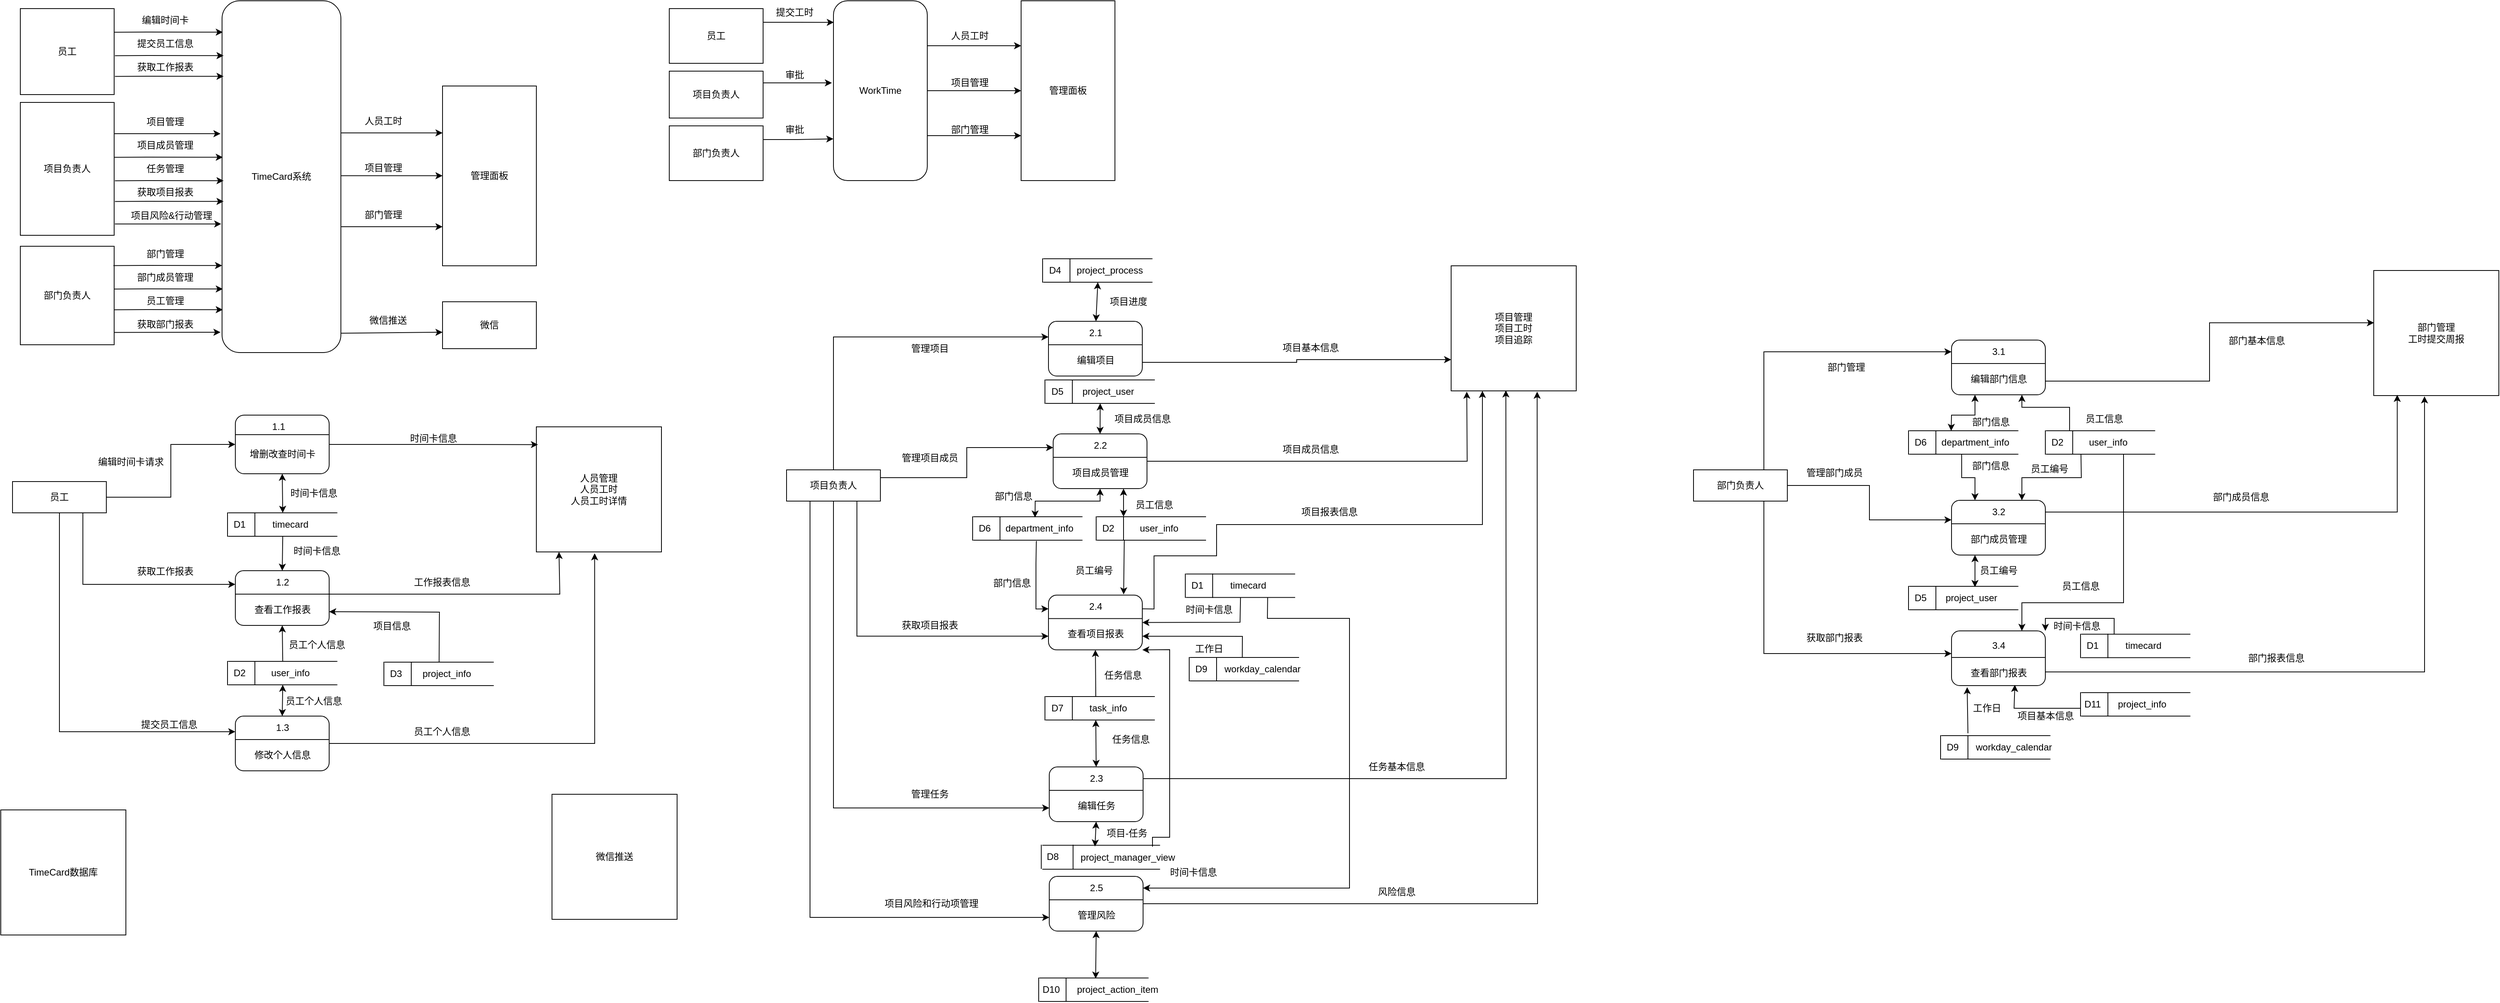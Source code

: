 <mxfile version="26.0.11">
  <diagram name="第 1 页" id="D0PfmcyOCRA9JiAwxKCm">
    <mxGraphModel dx="1666" dy="755" grid="1" gridSize="10" guides="1" tooltips="1" connect="1" arrows="1" fold="1" page="1" pageScale="1" pageWidth="827" pageHeight="1169" math="0" shadow="0">
      <root>
        <mxCell id="0" />
        <mxCell id="1" parent="0" />
        <mxCell id="h8NUrK3ATLSKjU6YulBP-22" style="edgeStyle=orthogonalEdgeStyle;rounded=0;orthogonalLoop=1;jettySize=auto;html=1;exitX=0.5;exitY=0;exitDx=0;exitDy=0;" parent="1" source="h8NUrK3ATLSKjU6YulBP-17" edge="1">
          <mxGeometry relative="1" as="geometry">
            <mxPoint x="920.143" y="39.857" as="targetPoint" />
          </mxGeometry>
        </mxCell>
        <mxCell id="h8NUrK3ATLSKjU6YulBP-17" value="员工" style="rounded=0;whiteSpace=wrap;html=1;" parent="1" vertex="1">
          <mxGeometry x="860" y="20" width="120" height="70" as="geometry" />
        </mxCell>
        <mxCell id="h8NUrK3ATLSKjU6YulBP-18" value="项目负责人" style="rounded=0;whiteSpace=wrap;html=1;" parent="1" vertex="1">
          <mxGeometry x="860" y="100" width="120" height="60" as="geometry" />
        </mxCell>
        <mxCell id="h8NUrK3ATLSKjU6YulBP-33" style="edgeStyle=orthogonalEdgeStyle;rounded=0;orthogonalLoop=1;jettySize=auto;html=1;exitX=1;exitY=0.25;exitDx=0;exitDy=0;entryX=0;entryY=0.25;entryDx=0;entryDy=0;" parent="1" source="h8NUrK3ATLSKjU6YulBP-19" target="h8NUrK3ATLSKjU6YulBP-20" edge="1">
          <mxGeometry relative="1" as="geometry" />
        </mxCell>
        <mxCell id="h8NUrK3ATLSKjU6YulBP-37" style="edgeStyle=orthogonalEdgeStyle;rounded=0;orthogonalLoop=1;jettySize=auto;html=1;exitX=1;exitY=0.75;exitDx=0;exitDy=0;entryX=0;entryY=0.75;entryDx=0;entryDy=0;" parent="1" source="h8NUrK3ATLSKjU6YulBP-19" target="h8NUrK3ATLSKjU6YulBP-20" edge="1">
          <mxGeometry relative="1" as="geometry" />
        </mxCell>
        <mxCell id="h8NUrK3ATLSKjU6YulBP-40" style="edgeStyle=orthogonalEdgeStyle;rounded=0;orthogonalLoop=1;jettySize=auto;html=1;exitX=1;exitY=0.5;exitDx=0;exitDy=0;" parent="1" source="h8NUrK3ATLSKjU6YulBP-19" target="h8NUrK3ATLSKjU6YulBP-20" edge="1">
          <mxGeometry relative="1" as="geometry" />
        </mxCell>
        <mxCell id="h8NUrK3ATLSKjU6YulBP-19" value="WorkTime" style="rounded=1;whiteSpace=wrap;html=1;" parent="1" vertex="1">
          <mxGeometry x="1070" y="10" width="120" height="230" as="geometry" />
        </mxCell>
        <mxCell id="h8NUrK3ATLSKjU6YulBP-20" value="管理面板" style="rounded=0;whiteSpace=wrap;html=1;" parent="1" vertex="1">
          <mxGeometry x="1310" y="10" width="120" height="230" as="geometry" />
        </mxCell>
        <mxCell id="h8NUrK3ATLSKjU6YulBP-21" value="部门负责人" style="rounded=0;whiteSpace=wrap;html=1;" parent="1" vertex="1">
          <mxGeometry x="860" y="170" width="120" height="70" as="geometry" />
        </mxCell>
        <mxCell id="h8NUrK3ATLSKjU6YulBP-25" style="edgeStyle=orthogonalEdgeStyle;rounded=0;orthogonalLoop=1;jettySize=auto;html=1;exitX=1;exitY=0.25;exitDx=0;exitDy=0;" parent="1" source="h8NUrK3ATLSKjU6YulBP-18" edge="1">
          <mxGeometry relative="1" as="geometry">
            <mxPoint x="1068" y="115" as="targetPoint" />
            <Array as="points">
              <mxPoint x="1068" y="115" />
            </Array>
          </mxGeometry>
        </mxCell>
        <mxCell id="h8NUrK3ATLSKjU6YulBP-26" value="审批" style="text;html=1;align=center;verticalAlign=middle;resizable=0;points=[];autosize=1;strokeColor=none;fillColor=none;" parent="1" vertex="1">
          <mxGeometry x="995" y="90" width="50" height="30" as="geometry" />
        </mxCell>
        <mxCell id="h8NUrK3ATLSKjU6YulBP-28" style="edgeStyle=orthogonalEdgeStyle;rounded=0;orthogonalLoop=1;jettySize=auto;html=1;exitX=1;exitY=0.25;exitDx=0;exitDy=0;entryX=0.004;entryY=0.12;entryDx=0;entryDy=0;entryPerimeter=0;" parent="1" source="h8NUrK3ATLSKjU6YulBP-17" target="h8NUrK3ATLSKjU6YulBP-19" edge="1">
          <mxGeometry relative="1" as="geometry" />
        </mxCell>
        <mxCell id="h8NUrK3ATLSKjU6YulBP-29" value="提交工时" style="text;html=1;align=center;verticalAlign=middle;resizable=0;points=[];autosize=1;strokeColor=none;fillColor=none;" parent="1" vertex="1">
          <mxGeometry x="985" y="10" width="70" height="30" as="geometry" />
        </mxCell>
        <mxCell id="h8NUrK3ATLSKjU6YulBP-30" style="edgeStyle=orthogonalEdgeStyle;rounded=0;orthogonalLoop=1;jettySize=auto;html=1;exitX=1;exitY=0.25;exitDx=0;exitDy=0;entryX=-0.001;entryY=0.768;entryDx=0;entryDy=0;entryPerimeter=0;" parent="1" source="h8NUrK3ATLSKjU6YulBP-21" target="h8NUrK3ATLSKjU6YulBP-19" edge="1">
          <mxGeometry relative="1" as="geometry" />
        </mxCell>
        <mxCell id="h8NUrK3ATLSKjU6YulBP-31" value="审批" style="text;html=1;align=center;verticalAlign=middle;resizable=0;points=[];autosize=1;strokeColor=none;fillColor=none;" parent="1" vertex="1">
          <mxGeometry x="995" y="160" width="50" height="30" as="geometry" />
        </mxCell>
        <mxCell id="h8NUrK3ATLSKjU6YulBP-39" value="人员工时" style="text;html=1;align=center;verticalAlign=middle;resizable=0;points=[];autosize=1;strokeColor=none;fillColor=none;" parent="1" vertex="1">
          <mxGeometry x="1209" y="40" width="70" height="30" as="geometry" />
        </mxCell>
        <mxCell id="h8NUrK3ATLSKjU6YulBP-41" value="项目管理" style="text;html=1;align=center;verticalAlign=middle;resizable=0;points=[];autosize=1;strokeColor=none;fillColor=none;" parent="1" vertex="1">
          <mxGeometry x="1209" y="100" width="70" height="30" as="geometry" />
        </mxCell>
        <mxCell id="h8NUrK3ATLSKjU6YulBP-42" value="部门管理" style="text;html=1;align=center;verticalAlign=middle;resizable=0;points=[];autosize=1;strokeColor=none;fillColor=none;" parent="1" vertex="1">
          <mxGeometry x="1209" y="160" width="70" height="30" as="geometry" />
        </mxCell>
        <mxCell id="x7l14iwA549RfiOkNvGw-65" value="TimeCard系统" style="rounded=1;whiteSpace=wrap;html=1;" vertex="1" parent="1">
          <mxGeometry x="288" y="10" width="152" height="450" as="geometry" />
        </mxCell>
        <mxCell id="x7l14iwA549RfiOkNvGw-66" value="员工" style="rounded=0;whiteSpace=wrap;html=1;" vertex="1" parent="1">
          <mxGeometry x="30" y="20" width="120" height="110" as="geometry" />
        </mxCell>
        <mxCell id="x7l14iwA549RfiOkNvGw-73" value="编辑时间卡" style="text;html=1;align=center;verticalAlign=middle;resizable=0;points=[];autosize=1;strokeColor=none;fillColor=none;" vertex="1" parent="1">
          <mxGeometry x="175" y="20" width="80" height="30" as="geometry" />
        </mxCell>
        <mxCell id="x7l14iwA549RfiOkNvGw-74" value="提交员工信息" style="text;html=1;align=center;verticalAlign=middle;resizable=0;points=[];autosize=1;strokeColor=none;fillColor=none;" vertex="1" parent="1">
          <mxGeometry x="165" y="50" width="100" height="30" as="geometry" />
        </mxCell>
        <mxCell id="x7l14iwA549RfiOkNvGw-75" value="获取工作报表" style="text;html=1;align=center;verticalAlign=middle;resizable=0;points=[];autosize=1;strokeColor=none;fillColor=none;" vertex="1" parent="1">
          <mxGeometry x="165" y="80" width="100" height="30" as="geometry" />
        </mxCell>
        <mxCell id="x7l14iwA549RfiOkNvGw-76" value="项目负责人" style="rounded=0;whiteSpace=wrap;html=1;" vertex="1" parent="1">
          <mxGeometry x="30" y="140" width="120" height="170" as="geometry" />
        </mxCell>
        <mxCell id="x7l14iwA549RfiOkNvGw-77" value="部门负责人" style="rounded=0;whiteSpace=wrap;html=1;" vertex="1" parent="1">
          <mxGeometry x="30" y="324" width="120" height="126" as="geometry" />
        </mxCell>
        <mxCell id="x7l14iwA549RfiOkNvGw-78" value="项目管理" style="text;html=1;align=center;verticalAlign=middle;resizable=0;points=[];autosize=1;strokeColor=none;fillColor=none;" vertex="1" parent="1">
          <mxGeometry x="180" y="150" width="70" height="30" as="geometry" />
        </mxCell>
        <mxCell id="x7l14iwA549RfiOkNvGw-79" value="项目成员管理" style="text;html=1;align=center;verticalAlign=middle;resizable=0;points=[];autosize=1;strokeColor=none;fillColor=none;" vertex="1" parent="1">
          <mxGeometry x="165" y="180" width="100" height="30" as="geometry" />
        </mxCell>
        <mxCell id="x7l14iwA549RfiOkNvGw-80" value="任务管理" style="text;html=1;align=center;verticalAlign=middle;resizable=0;points=[];autosize=1;strokeColor=none;fillColor=none;" vertex="1" parent="1">
          <mxGeometry x="180" y="210" width="70" height="30" as="geometry" />
        </mxCell>
        <mxCell id="x7l14iwA549RfiOkNvGw-81" value="部门管理" style="text;html=1;align=center;verticalAlign=middle;resizable=0;points=[];autosize=1;strokeColor=none;fillColor=none;" vertex="1" parent="1">
          <mxGeometry x="180" y="319" width="70" height="30" as="geometry" />
        </mxCell>
        <mxCell id="x7l14iwA549RfiOkNvGw-82" value="部门成员管理" style="text;html=1;align=center;verticalAlign=middle;resizable=0;points=[];autosize=1;strokeColor=none;fillColor=none;" vertex="1" parent="1">
          <mxGeometry x="165" y="349" width="100" height="30" as="geometry" />
        </mxCell>
        <mxCell id="x7l14iwA549RfiOkNvGw-83" value="员工管理" style="text;html=1;align=center;verticalAlign=middle;resizable=0;points=[];autosize=1;strokeColor=none;fillColor=none;" vertex="1" parent="1">
          <mxGeometry x="180" y="379" width="70" height="30" as="geometry" />
        </mxCell>
        <mxCell id="x7l14iwA549RfiOkNvGw-84" value="获取项目报表" style="text;html=1;align=center;verticalAlign=middle;resizable=0;points=[];autosize=1;strokeColor=none;fillColor=none;" vertex="1" parent="1">
          <mxGeometry x="165" y="240" width="100" height="30" as="geometry" />
        </mxCell>
        <mxCell id="x7l14iwA549RfiOkNvGw-85" value="项目风险&amp;amp;行动管理" style="text;html=1;align=center;verticalAlign=middle;resizable=0;points=[];autosize=1;strokeColor=none;fillColor=none;" vertex="1" parent="1">
          <mxGeometry x="158" y="270" width="130" height="30" as="geometry" />
        </mxCell>
        <mxCell id="x7l14iwA549RfiOkNvGw-86" value="获取部门报表" style="text;html=1;align=center;verticalAlign=middle;resizable=0;points=[];autosize=1;strokeColor=none;fillColor=none;" vertex="1" parent="1">
          <mxGeometry x="165" y="409" width="100" height="30" as="geometry" />
        </mxCell>
        <mxCell id="x7l14iwA549RfiOkNvGw-87" value="" style="endArrow=classic;html=1;rounded=0;exitX=0.999;exitY=0.875;exitDx=0;exitDy=0;exitPerimeter=0;" edge="1" parent="1" source="x7l14iwA549RfiOkNvGw-77">
          <mxGeometry width="50" height="50" relative="1" as="geometry">
            <mxPoint x="198" y="449" as="sourcePoint" />
            <mxPoint x="286" y="434" as="targetPoint" />
          </mxGeometry>
        </mxCell>
        <mxCell id="x7l14iwA549RfiOkNvGw-88" value="" style="endArrow=classic;html=1;rounded=0;exitX=0.983;exitY=0.645;exitDx=0;exitDy=0;exitPerimeter=0;entryX=-0.007;entryY=0.859;entryDx=0;entryDy=0;entryPerimeter=0;" edge="1" parent="1">
          <mxGeometry width="50" height="50" relative="1" as="geometry">
            <mxPoint x="150.0" y="405.27" as="sourcePoint" />
            <mxPoint x="288.976" y="405.14" as="targetPoint" />
            <Array as="points">
              <mxPoint x="192.04" y="405" />
            </Array>
          </mxGeometry>
        </mxCell>
        <mxCell id="x7l14iwA549RfiOkNvGw-89" value="" style="endArrow=classic;html=1;rounded=0;exitX=0.983;exitY=0.645;exitDx=0;exitDy=0;exitPerimeter=0;entryX=-0.007;entryY=0.859;entryDx=0;entryDy=0;entryPerimeter=0;" edge="1" parent="1">
          <mxGeometry width="50" height="50" relative="1" as="geometry">
            <mxPoint x="150.0" y="378.79" as="sourcePoint" />
            <mxPoint x="288.976" y="378.66" as="targetPoint" />
            <Array as="points">
              <mxPoint x="192.04" y="378.52" />
            </Array>
          </mxGeometry>
        </mxCell>
        <mxCell id="x7l14iwA549RfiOkNvGw-90" value="" style="endArrow=classic;html=1;rounded=0;exitX=0.983;exitY=0.645;exitDx=0;exitDy=0;exitPerimeter=0;entryX=-0.007;entryY=0.859;entryDx=0;entryDy=0;entryPerimeter=0;" edge="1" parent="1">
          <mxGeometry width="50" height="50" relative="1" as="geometry">
            <mxPoint x="149.02" y="348.79" as="sourcePoint" />
            <mxPoint x="287.996" y="348.66" as="targetPoint" />
            <Array as="points">
              <mxPoint x="191.06" y="348.52" />
            </Array>
          </mxGeometry>
        </mxCell>
        <mxCell id="x7l14iwA549RfiOkNvGw-91" value="" style="endArrow=classic;html=1;rounded=0;exitX=0.999;exitY=0.875;exitDx=0;exitDy=0;exitPerimeter=0;entryX=-0.016;entryY=0.921;entryDx=0;entryDy=0;entryPerimeter=0;" edge="1" parent="1">
          <mxGeometry width="50" height="50" relative="1" as="geometry">
            <mxPoint x="150.98" y="295.48" as="sourcePoint" />
            <mxPoint x="286.98" y="295.48" as="targetPoint" />
          </mxGeometry>
        </mxCell>
        <mxCell id="x7l14iwA549RfiOkNvGw-92" value="" style="endArrow=classic;html=1;rounded=0;exitX=0.983;exitY=0.645;exitDx=0;exitDy=0;exitPerimeter=0;entryX=-0.007;entryY=0.859;entryDx=0;entryDy=0;entryPerimeter=0;" edge="1" parent="1">
          <mxGeometry width="50" height="50" relative="1" as="geometry">
            <mxPoint x="150.98" y="266.75" as="sourcePoint" />
            <mxPoint x="289.956" y="266.62" as="targetPoint" />
            <Array as="points">
              <mxPoint x="193.02" y="266.48" />
            </Array>
          </mxGeometry>
        </mxCell>
        <mxCell id="x7l14iwA549RfiOkNvGw-93" value="" style="endArrow=classic;html=1;rounded=0;exitX=0.983;exitY=0.645;exitDx=0;exitDy=0;exitPerimeter=0;entryX=-0.007;entryY=0.859;entryDx=0;entryDy=0;entryPerimeter=0;" edge="1" parent="1">
          <mxGeometry width="50" height="50" relative="1" as="geometry">
            <mxPoint x="150.98" y="240.27" as="sourcePoint" />
            <mxPoint x="289.956" y="240.14" as="targetPoint" />
            <Array as="points">
              <mxPoint x="193.02" y="240" />
            </Array>
          </mxGeometry>
        </mxCell>
        <mxCell id="x7l14iwA549RfiOkNvGw-94" value="" style="endArrow=classic;html=1;rounded=0;exitX=0.983;exitY=0.645;exitDx=0;exitDy=0;exitPerimeter=0;entryX=-0.007;entryY=0.859;entryDx=0;entryDy=0;entryPerimeter=0;" edge="1" parent="1">
          <mxGeometry width="50" height="50" relative="1" as="geometry">
            <mxPoint x="150.0" y="210.27" as="sourcePoint" />
            <mxPoint x="288.976" y="210.14" as="targetPoint" />
            <Array as="points">
              <mxPoint x="192.04" y="210" />
            </Array>
          </mxGeometry>
        </mxCell>
        <mxCell id="x7l14iwA549RfiOkNvGw-95" value="" style="endArrow=classic;html=1;rounded=0;exitX=0.999;exitY=0.875;exitDx=0;exitDy=0;exitPerimeter=0;entryX=-0.016;entryY=0.921;entryDx=0;entryDy=0;entryPerimeter=0;" edge="1" parent="1">
          <mxGeometry width="50" height="50" relative="1" as="geometry">
            <mxPoint x="150" y="180" as="sourcePoint" />
            <mxPoint x="286" y="180" as="targetPoint" />
          </mxGeometry>
        </mxCell>
        <mxCell id="x7l14iwA549RfiOkNvGw-96" value="" style="endArrow=classic;html=1;rounded=0;exitX=0.983;exitY=0.645;exitDx=0;exitDy=0;exitPerimeter=0;entryX=-0.007;entryY=0.859;entryDx=0;entryDy=0;entryPerimeter=0;" edge="1" parent="1">
          <mxGeometry width="50" height="50" relative="1" as="geometry">
            <mxPoint x="150.98" y="106.75" as="sourcePoint" />
            <mxPoint x="289.956" y="106.62" as="targetPoint" />
            <Array as="points">
              <mxPoint x="193.02" y="106.48" />
            </Array>
          </mxGeometry>
        </mxCell>
        <mxCell id="x7l14iwA549RfiOkNvGw-97" value="" style="endArrow=classic;html=1;rounded=0;exitX=0.983;exitY=0.645;exitDx=0;exitDy=0;exitPerimeter=0;entryX=-0.007;entryY=0.859;entryDx=0;entryDy=0;entryPerimeter=0;" edge="1" parent="1">
          <mxGeometry width="50" height="50" relative="1" as="geometry">
            <mxPoint x="150.98" y="80.27" as="sourcePoint" />
            <mxPoint x="289.956" y="80.14" as="targetPoint" />
            <Array as="points">
              <mxPoint x="193.02" y="80" />
            </Array>
          </mxGeometry>
        </mxCell>
        <mxCell id="x7l14iwA549RfiOkNvGw-98" value="" style="endArrow=classic;html=1;rounded=0;exitX=0.983;exitY=0.645;exitDx=0;exitDy=0;exitPerimeter=0;entryX=-0.007;entryY=0.859;entryDx=0;entryDy=0;entryPerimeter=0;" edge="1" parent="1">
          <mxGeometry width="50" height="50" relative="1" as="geometry">
            <mxPoint x="150.0" y="50.27" as="sourcePoint" />
            <mxPoint x="288.976" y="50.14" as="targetPoint" />
            <Array as="points">
              <mxPoint x="192.04" y="50" />
            </Array>
          </mxGeometry>
        </mxCell>
        <mxCell id="x7l14iwA549RfiOkNvGw-99" value="管理面板" style="rounded=0;whiteSpace=wrap;html=1;" vertex="1" parent="1">
          <mxGeometry x="570" y="119" width="120" height="230" as="geometry" />
        </mxCell>
        <mxCell id="x7l14iwA549RfiOkNvGw-100" value="人员工时" style="text;html=1;align=center;verticalAlign=middle;resizable=0;points=[];autosize=1;strokeColor=none;fillColor=none;" vertex="1" parent="1">
          <mxGeometry x="459" y="149" width="70" height="30" as="geometry" />
        </mxCell>
        <mxCell id="x7l14iwA549RfiOkNvGw-101" value="项目管理" style="text;html=1;align=center;verticalAlign=middle;resizable=0;points=[];autosize=1;strokeColor=none;fillColor=none;" vertex="1" parent="1">
          <mxGeometry x="459" y="209" width="70" height="30" as="geometry" />
        </mxCell>
        <mxCell id="x7l14iwA549RfiOkNvGw-102" value="部门管理" style="text;html=1;align=center;verticalAlign=middle;resizable=0;points=[];autosize=1;strokeColor=none;fillColor=none;" vertex="1" parent="1">
          <mxGeometry x="459" y="269" width="70" height="30" as="geometry" />
        </mxCell>
        <mxCell id="x7l14iwA549RfiOkNvGw-103" value="" style="endArrow=classic;html=1;rounded=0;exitX=0.999;exitY=0.875;exitDx=0;exitDy=0;exitPerimeter=0;" edge="1" parent="1">
          <mxGeometry width="50" height="50" relative="1" as="geometry">
            <mxPoint x="440" y="179" as="sourcePoint" />
            <mxPoint x="570" y="179" as="targetPoint" />
          </mxGeometry>
        </mxCell>
        <mxCell id="x7l14iwA549RfiOkNvGw-104" value="" style="endArrow=classic;html=1;rounded=0;exitX=0.999;exitY=0.875;exitDx=0;exitDy=0;exitPerimeter=0;" edge="1" parent="1">
          <mxGeometry width="50" height="50" relative="1" as="geometry">
            <mxPoint x="440" y="233.76" as="sourcePoint" />
            <mxPoint x="570" y="233.76" as="targetPoint" />
          </mxGeometry>
        </mxCell>
        <mxCell id="x7l14iwA549RfiOkNvGw-105" value="" style="endArrow=classic;html=1;rounded=0;exitX=0.999;exitY=0.875;exitDx=0;exitDy=0;exitPerimeter=0;" edge="1" parent="1">
          <mxGeometry width="50" height="50" relative="1" as="geometry">
            <mxPoint x="440" y="299" as="sourcePoint" />
            <mxPoint x="570" y="299" as="targetPoint" />
          </mxGeometry>
        </mxCell>
        <mxCell id="x7l14iwA549RfiOkNvGw-188" style="edgeStyle=orthogonalEdgeStyle;rounded=0;orthogonalLoop=1;jettySize=auto;html=1;exitX=1;exitY=0.5;exitDx=0;exitDy=0;entryX=0;entryY=0.5;entryDx=0;entryDy=0;" edge="1" parent="1" source="x7l14iwA549RfiOkNvGw-106" target="x7l14iwA549RfiOkNvGw-113">
          <mxGeometry relative="1" as="geometry" />
        </mxCell>
        <mxCell id="x7l14iwA549RfiOkNvGw-189" style="edgeStyle=orthogonalEdgeStyle;rounded=0;orthogonalLoop=1;jettySize=auto;html=1;exitX=0.75;exitY=1;exitDx=0;exitDy=0;entryX=0;entryY=0.25;entryDx=0;entryDy=0;" edge="1" parent="1" source="x7l14iwA549RfiOkNvGw-106" target="x7l14iwA549RfiOkNvGw-123">
          <mxGeometry relative="1" as="geometry" />
        </mxCell>
        <mxCell id="x7l14iwA549RfiOkNvGw-190" style="edgeStyle=orthogonalEdgeStyle;rounded=0;orthogonalLoop=1;jettySize=auto;html=1;exitX=0.5;exitY=1;exitDx=0;exitDy=0;entryX=0.5;entryY=0;entryDx=0;entryDy=0;" edge="1" parent="1" source="x7l14iwA549RfiOkNvGw-106" target="x7l14iwA549RfiOkNvGw-120">
          <mxGeometry relative="1" as="geometry" />
        </mxCell>
        <mxCell id="x7l14iwA549RfiOkNvGw-106" value="员工" style="rounded=0;whiteSpace=wrap;html=1;" vertex="1" parent="1">
          <mxGeometry x="20" y="624.99" width="120" height="40" as="geometry" />
        </mxCell>
        <mxCell id="x7l14iwA549RfiOkNvGw-107" value="编辑时间卡请求" style="text;html=1;align=center;verticalAlign=middle;resizable=0;points=[];autosize=1;strokeColor=none;fillColor=none;" vertex="1" parent="1">
          <mxGeometry x="116.25" y="584.99" width="110" height="30" as="geometry" />
        </mxCell>
        <mxCell id="x7l14iwA549RfiOkNvGw-108" value="提交员工信息" style="text;html=1;align=center;verticalAlign=middle;resizable=0;points=[];autosize=1;strokeColor=none;fillColor=none;" vertex="1" parent="1">
          <mxGeometry x="170" y="920.99" width="100" height="30" as="geometry" />
        </mxCell>
        <mxCell id="x7l14iwA549RfiOkNvGw-109" value="获取工作报表" style="text;html=1;align=center;verticalAlign=middle;resizable=0;points=[];autosize=1;strokeColor=none;fillColor=none;" vertex="1" parent="1">
          <mxGeometry x="165" y="724.99" width="100" height="30" as="geometry" />
        </mxCell>
        <mxCell id="x7l14iwA549RfiOkNvGw-113" value="&lt;div style=&quot;&quot;&gt;&lt;br&gt;&lt;/div&gt;" style="rounded=1;whiteSpace=wrap;html=1;align=center;" vertex="1" parent="1">
          <mxGeometry x="305" y="539.99" width="120" height="75" as="geometry" />
        </mxCell>
        <mxCell id="x7l14iwA549RfiOkNvGw-114" value="" style="shape=partialRectangle;whiteSpace=wrap;html=1;right=0;top=0;bottom=0;fillColor=none;routingCenterX=-0.5;rotation=-90;" vertex="1" parent="1">
          <mxGeometry x="355" y="494.99" width="20" height="120" as="geometry" />
        </mxCell>
        <mxCell id="x7l14iwA549RfiOkNvGw-115" value="1.1" style="text;html=1;align=center;verticalAlign=middle;resizable=0;points=[];autosize=1;strokeColor=none;fillColor=none;" vertex="1" parent="1">
          <mxGeometry x="340" y="539.99" width="40" height="30" as="geometry" />
        </mxCell>
        <mxCell id="x7l14iwA549RfiOkNvGw-116" value="增删改查时间卡" style="text;html=1;align=center;verticalAlign=middle;resizable=0;points=[];autosize=1;strokeColor=none;fillColor=none;" vertex="1" parent="1">
          <mxGeometry x="310" y="574.99" width="110" height="30" as="geometry" />
        </mxCell>
        <mxCell id="x7l14iwA549RfiOkNvGw-119" value="&lt;div style=&quot;&quot;&gt;&lt;br&gt;&lt;/div&gt;" style="rounded=1;whiteSpace=wrap;html=1;align=center;" vertex="1" parent="1">
          <mxGeometry x="305.0" y="924.99" width="120" height="70" as="geometry" />
        </mxCell>
        <mxCell id="x7l14iwA549RfiOkNvGw-120" value="" style="shape=partialRectangle;whiteSpace=wrap;html=1;right=0;top=0;bottom=0;fillColor=none;routingCenterX=-0.5;rotation=-90;" vertex="1" parent="1">
          <mxGeometry x="355.0" y="884.99" width="20" height="120" as="geometry" />
        </mxCell>
        <mxCell id="x7l14iwA549RfiOkNvGw-121" value="1.3" style="text;html=1;align=center;verticalAlign=middle;resizable=0;points=[];autosize=1;strokeColor=none;fillColor=none;" vertex="1" parent="1">
          <mxGeometry x="345.0" y="924.99" width="40" height="30" as="geometry" />
        </mxCell>
        <mxCell id="x7l14iwA549RfiOkNvGw-122" value="修改个人信息" style="text;html=1;align=center;verticalAlign=middle;resizable=0;points=[];autosize=1;strokeColor=none;fillColor=none;" vertex="1" parent="1">
          <mxGeometry x="315.0" y="959.99" width="100" height="30" as="geometry" />
        </mxCell>
        <mxCell id="x7l14iwA549RfiOkNvGw-123" value="&lt;div style=&quot;&quot;&gt;&lt;br&gt;&lt;/div&gt;" style="rounded=1;whiteSpace=wrap;html=1;align=center;" vertex="1" parent="1">
          <mxGeometry x="305.0" y="738.99" width="120" height="70" as="geometry" />
        </mxCell>
        <mxCell id="x7l14iwA549RfiOkNvGw-124" value="" style="shape=partialRectangle;whiteSpace=wrap;html=1;right=0;top=0;bottom=0;fillColor=none;routingCenterX=-0.5;rotation=-90;" vertex="1" parent="1">
          <mxGeometry x="355.0" y="698.99" width="20" height="120" as="geometry" />
        </mxCell>
        <mxCell id="x7l14iwA549RfiOkNvGw-125" value="1.2" style="text;html=1;align=center;verticalAlign=middle;resizable=0;points=[];autosize=1;strokeColor=none;fillColor=none;" vertex="1" parent="1">
          <mxGeometry x="345.0" y="738.99" width="40" height="30" as="geometry" />
        </mxCell>
        <mxCell id="x7l14iwA549RfiOkNvGw-126" value="查看工作报表" style="text;html=1;align=center;verticalAlign=middle;resizable=0;points=[];autosize=1;strokeColor=none;fillColor=none;" vertex="1" parent="1">
          <mxGeometry x="315.0" y="773.99" width="100" height="30" as="geometry" />
        </mxCell>
        <mxCell id="x7l14iwA549RfiOkNvGw-157" value="" style="group" vertex="1" connectable="0" parent="1">
          <mxGeometry x="290" y="664.99" width="145.005" height="30.01" as="geometry" />
        </mxCell>
        <mxCell id="x7l14iwA549RfiOkNvGw-149" value="" style="shape=partialRectangle;whiteSpace=wrap;html=1;top=0;bottom=0;fillColor=none;rotation=-90;" vertex="1" parent="x7l14iwA549RfiOkNvGw-157">
          <mxGeometry x="60.63" y="-54.37" width="30" height="138.75" as="geometry" />
        </mxCell>
        <mxCell id="x7l14iwA549RfiOkNvGw-151" value="" style="shape=partialRectangle;whiteSpace=wrap;html=1;right=0;top=0;bottom=0;fillColor=none;routingCenterX=-0.5;" vertex="1" parent="x7l14iwA549RfiOkNvGw-157">
          <mxGeometry x="5" width="20" height="30" as="geometry" />
        </mxCell>
        <mxCell id="x7l14iwA549RfiOkNvGw-155" value="" style="shape=partialRectangle;whiteSpace=wrap;html=1;right=0;top=0;bottom=0;fillColor=none;routingCenterX=-0.5;" vertex="1" parent="x7l14iwA549RfiOkNvGw-157">
          <mxGeometry x="40" width="30" height="30" as="geometry" />
        </mxCell>
        <mxCell id="x7l14iwA549RfiOkNvGw-156" value="D1" style="text;html=1;align=center;verticalAlign=middle;resizable=0;points=[];autosize=1;strokeColor=none;fillColor=none;" vertex="1" parent="x7l14iwA549RfiOkNvGw-157">
          <mxGeometry y="0.01" width="40" height="30" as="geometry" />
        </mxCell>
        <mxCell id="x7l14iwA549RfiOkNvGw-137" value="timecard" style="text;html=1;align=center;verticalAlign=middle;resizable=0;points=[];autosize=1;strokeColor=none;fillColor=none;" vertex="1" parent="x7l14iwA549RfiOkNvGw-157">
          <mxGeometry x="50" width="70" height="30" as="geometry" />
        </mxCell>
        <mxCell id="x7l14iwA549RfiOkNvGw-164" value="" style="group" vertex="1" connectable="0" parent="1">
          <mxGeometry x="290" y="854.98" width="145.005" height="30.01" as="geometry" />
        </mxCell>
        <mxCell id="x7l14iwA549RfiOkNvGw-165" value="" style="shape=partialRectangle;whiteSpace=wrap;html=1;top=0;bottom=0;fillColor=none;rotation=-90;" vertex="1" parent="x7l14iwA549RfiOkNvGw-164">
          <mxGeometry x="60.63" y="-54.37" width="30" height="138.75" as="geometry" />
        </mxCell>
        <mxCell id="x7l14iwA549RfiOkNvGw-166" value="" style="shape=partialRectangle;whiteSpace=wrap;html=1;right=0;top=0;bottom=0;fillColor=none;routingCenterX=-0.5;" vertex="1" parent="x7l14iwA549RfiOkNvGw-164">
          <mxGeometry x="5" width="20" height="30" as="geometry" />
        </mxCell>
        <mxCell id="x7l14iwA549RfiOkNvGw-167" value="" style="shape=partialRectangle;whiteSpace=wrap;html=1;right=0;top=0;bottom=0;fillColor=none;routingCenterX=-0.5;" vertex="1" parent="x7l14iwA549RfiOkNvGw-164">
          <mxGeometry x="40" width="30" height="30" as="geometry" />
        </mxCell>
        <mxCell id="x7l14iwA549RfiOkNvGw-168" value="D2" style="text;html=1;align=center;verticalAlign=middle;resizable=0;points=[];autosize=1;strokeColor=none;fillColor=none;" vertex="1" parent="x7l14iwA549RfiOkNvGw-164">
          <mxGeometry y="0.01" width="40" height="30" as="geometry" />
        </mxCell>
        <mxCell id="x7l14iwA549RfiOkNvGw-169" value="user_info" style="text;html=1;align=center;verticalAlign=middle;resizable=0;points=[];autosize=1;strokeColor=none;fillColor=none;" vertex="1" parent="x7l14iwA549RfiOkNvGw-164">
          <mxGeometry x="50" width="70" height="30" as="geometry" />
        </mxCell>
        <mxCell id="x7l14iwA549RfiOkNvGw-170" value="" style="group" vertex="1" connectable="0" parent="1">
          <mxGeometry x="490" y="855.99" width="145.005" height="30.01" as="geometry" />
        </mxCell>
        <mxCell id="x7l14iwA549RfiOkNvGw-171" value="" style="shape=partialRectangle;whiteSpace=wrap;html=1;top=0;bottom=0;fillColor=none;rotation=-90;" vertex="1" parent="x7l14iwA549RfiOkNvGw-170">
          <mxGeometry x="60.63" y="-54.37" width="30" height="138.75" as="geometry" />
        </mxCell>
        <mxCell id="x7l14iwA549RfiOkNvGw-172" value="" style="shape=partialRectangle;whiteSpace=wrap;html=1;right=0;top=0;bottom=0;fillColor=none;routingCenterX=-0.5;" vertex="1" parent="x7l14iwA549RfiOkNvGw-170">
          <mxGeometry x="5" width="20" height="30" as="geometry" />
        </mxCell>
        <mxCell id="x7l14iwA549RfiOkNvGw-173" value="" style="shape=partialRectangle;whiteSpace=wrap;html=1;right=0;top=0;bottom=0;fillColor=none;routingCenterX=-0.5;" vertex="1" parent="x7l14iwA549RfiOkNvGw-170">
          <mxGeometry x="40" width="30" height="30" as="geometry" />
        </mxCell>
        <mxCell id="x7l14iwA549RfiOkNvGw-174" value="D3" style="text;html=1;align=center;verticalAlign=middle;resizable=0;points=[];autosize=1;strokeColor=none;fillColor=none;" vertex="1" parent="x7l14iwA549RfiOkNvGw-170">
          <mxGeometry y="0.01" width="40" height="30" as="geometry" />
        </mxCell>
        <mxCell id="x7l14iwA549RfiOkNvGw-175" value="project_info" style="text;html=1;align=center;verticalAlign=middle;resizable=0;points=[];autosize=1;strokeColor=none;fillColor=none;" vertex="1" parent="x7l14iwA549RfiOkNvGw-170">
          <mxGeometry x="40" width="90" height="30" as="geometry" />
        </mxCell>
        <mxCell id="x7l14iwA549RfiOkNvGw-176" value="人员管理&lt;div&gt;人员工时&lt;/div&gt;&lt;div&gt;人员工时详情&lt;/div&gt;" style="rounded=0;whiteSpace=wrap;html=1;" vertex="1" parent="1">
          <mxGeometry x="690" y="554.99" width="160" height="160" as="geometry" />
        </mxCell>
        <mxCell id="x7l14iwA549RfiOkNvGw-177" value="时间卡信息" style="text;html=1;align=center;verticalAlign=middle;resizable=0;points=[];autosize=1;strokeColor=none;fillColor=none;" vertex="1" parent="1">
          <mxGeometry x="517.5" y="554.99" width="80" height="30" as="geometry" />
        </mxCell>
        <mxCell id="x7l14iwA549RfiOkNvGw-178" value="工作报表信息" style="text;html=1;align=center;verticalAlign=middle;resizable=0;points=[];autosize=1;strokeColor=none;fillColor=none;" vertex="1" parent="1">
          <mxGeometry x="519" y="738.99" width="100" height="30" as="geometry" />
        </mxCell>
        <mxCell id="x7l14iwA549RfiOkNvGw-179" value="员工个人信息" style="text;html=1;align=center;verticalAlign=middle;resizable=0;points=[];autosize=1;strokeColor=none;fillColor=none;" vertex="1" parent="1">
          <mxGeometry x="519" y="929.99" width="100" height="30" as="geometry" />
        </mxCell>
        <mxCell id="x7l14iwA549RfiOkNvGw-180" value="时间卡信息" style="text;html=1;align=center;verticalAlign=middle;resizable=0;points=[];autosize=1;strokeColor=none;fillColor=none;" vertex="1" parent="1">
          <mxGeometry x="365" y="624.99" width="80" height="30" as="geometry" />
        </mxCell>
        <mxCell id="x7l14iwA549RfiOkNvGw-181" value="员工个人信息" style="text;html=1;align=center;verticalAlign=middle;resizable=0;points=[];autosize=1;strokeColor=none;fillColor=none;" vertex="1" parent="1">
          <mxGeometry x="355" y="890.99" width="100" height="30" as="geometry" />
        </mxCell>
        <mxCell id="x7l14iwA549RfiOkNvGw-182" value="项目信息" style="text;html=1;align=center;verticalAlign=middle;resizable=0;points=[];autosize=1;strokeColor=none;fillColor=none;" vertex="1" parent="1">
          <mxGeometry x="470" y="794.99" width="70" height="30" as="geometry" />
        </mxCell>
        <mxCell id="x7l14iwA549RfiOkNvGw-184" style="edgeStyle=orthogonalEdgeStyle;rounded=0;orthogonalLoop=1;jettySize=auto;html=1;exitX=1;exitY=0.5;exitDx=0;exitDy=0;entryX=0.466;entryY=1.011;entryDx=0;entryDy=0;entryPerimeter=0;" edge="1" parent="1" source="x7l14iwA549RfiOkNvGw-119" target="x7l14iwA549RfiOkNvGw-176">
          <mxGeometry relative="1" as="geometry" />
        </mxCell>
        <mxCell id="x7l14iwA549RfiOkNvGw-185" value="" style="endArrow=classic;startArrow=classic;html=1;rounded=0;exitX=0.5;exitY=0;exitDx=0;exitDy=0;entryX=0;entryY=0.5;entryDx=0;entryDy=0;" edge="1" parent="1" source="x7l14iwA549RfiOkNvGw-119" target="x7l14iwA549RfiOkNvGw-165">
          <mxGeometry width="50" height="50" relative="1" as="geometry">
            <mxPoint x="550" y="844.99" as="sourcePoint" />
            <mxPoint x="600" y="794.99" as="targetPoint" />
          </mxGeometry>
        </mxCell>
        <mxCell id="x7l14iwA549RfiOkNvGw-187" style="edgeStyle=orthogonalEdgeStyle;rounded=0;orthogonalLoop=1;jettySize=auto;html=1;exitX=1;exitY=0.5;exitDx=0;exitDy=0;entryX=0.013;entryY=0.142;entryDx=0;entryDy=0;entryPerimeter=0;" edge="1" parent="1" source="x7l14iwA549RfiOkNvGw-113" target="x7l14iwA549RfiOkNvGw-176">
          <mxGeometry relative="1" as="geometry" />
        </mxCell>
        <mxCell id="x7l14iwA549RfiOkNvGw-193" value="" style="endArrow=classic;startArrow=classic;html=1;rounded=0;exitX=1;exitY=0.5;exitDx=0;exitDy=0;entryX=0.5;entryY=1;entryDx=0;entryDy=0;" edge="1" parent="1" source="x7l14iwA549RfiOkNvGw-149" target="x7l14iwA549RfiOkNvGw-113">
          <mxGeometry width="50" height="50" relative="1" as="geometry">
            <mxPoint x="550" y="844.99" as="sourcePoint" />
            <mxPoint x="600" y="794.99" as="targetPoint" />
          </mxGeometry>
        </mxCell>
        <mxCell id="x7l14iwA549RfiOkNvGw-194" value="时间卡信息" style="text;html=1;align=center;verticalAlign=middle;resizable=0;points=[];autosize=1;strokeColor=none;fillColor=none;" vertex="1" parent="1">
          <mxGeometry x="369" y="698.99" width="80" height="30" as="geometry" />
        </mxCell>
        <mxCell id="x7l14iwA549RfiOkNvGw-195" value="" style="endArrow=classic;html=1;rounded=0;exitX=1;exitY=0.5;exitDx=0;exitDy=0;entryX=0.5;entryY=1;entryDx=0;entryDy=0;" edge="1" parent="1" source="x7l14iwA549RfiOkNvGw-165" target="x7l14iwA549RfiOkNvGw-123">
          <mxGeometry width="50" height="50" relative="1" as="geometry">
            <mxPoint x="550" y="844.99" as="sourcePoint" />
            <mxPoint x="600" y="794.99" as="targetPoint" />
          </mxGeometry>
        </mxCell>
        <mxCell id="x7l14iwA549RfiOkNvGw-196" value="" style="endArrow=classic;html=1;rounded=0;exitX=0;exitY=0.5;exitDx=0;exitDy=0;entryX=0.5;entryY=0;entryDx=0;entryDy=0;" edge="1" parent="1" source="x7l14iwA549RfiOkNvGw-149" target="x7l14iwA549RfiOkNvGw-123">
          <mxGeometry width="50" height="50" relative="1" as="geometry">
            <mxPoint x="550" y="844.99" as="sourcePoint" />
            <mxPoint x="600" y="794.99" as="targetPoint" />
          </mxGeometry>
        </mxCell>
        <mxCell id="x7l14iwA549RfiOkNvGw-197" value="" style="endArrow=classic;html=1;rounded=0;exitX=1;exitY=0.5;exitDx=0;exitDy=0;entryX=1;entryY=0.75;entryDx=0;entryDy=0;" edge="1" parent="1" source="x7l14iwA549RfiOkNvGw-171" target="x7l14iwA549RfiOkNvGw-123">
          <mxGeometry width="50" height="50" relative="1" as="geometry">
            <mxPoint x="550" y="844.99" as="sourcePoint" />
            <mxPoint x="600" y="794.99" as="targetPoint" />
            <Array as="points">
              <mxPoint x="566" y="791.99" />
            </Array>
          </mxGeometry>
        </mxCell>
        <mxCell id="x7l14iwA549RfiOkNvGw-198" value="员工个人信息" style="text;html=1;align=center;verticalAlign=middle;resizable=0;points=[];autosize=1;strokeColor=none;fillColor=none;" vertex="1" parent="1">
          <mxGeometry x="359" y="818.99" width="100" height="30" as="geometry" />
        </mxCell>
        <mxCell id="x7l14iwA549RfiOkNvGw-258" style="edgeStyle=orthogonalEdgeStyle;rounded=0;orthogonalLoop=1;jettySize=auto;html=1;exitX=0.5;exitY=0;exitDx=0;exitDy=0;entryX=0.5;entryY=0;entryDx=0;entryDy=0;" edge="1" parent="1" source="x7l14iwA549RfiOkNvGw-199" target="x7l14iwA549RfiOkNvGw-202">
          <mxGeometry relative="1" as="geometry" />
        </mxCell>
        <mxCell id="x7l14iwA549RfiOkNvGw-306" style="edgeStyle=orthogonalEdgeStyle;rounded=0;orthogonalLoop=1;jettySize=auto;html=1;exitX=1;exitY=0.25;exitDx=0;exitDy=0;entryX=0;entryY=0.25;entryDx=0;entryDy=0;" edge="1" parent="1" source="x7l14iwA549RfiOkNvGw-199" target="x7l14iwA549RfiOkNvGw-207">
          <mxGeometry relative="1" as="geometry" />
        </mxCell>
        <mxCell id="x7l14iwA549RfiOkNvGw-307" style="edgeStyle=orthogonalEdgeStyle;rounded=0;orthogonalLoop=1;jettySize=auto;html=1;exitX=0.75;exitY=1;exitDx=0;exitDy=0;entryX=0;entryY=0.75;entryDx=0;entryDy=0;" edge="1" parent="1" source="x7l14iwA549RfiOkNvGw-199" target="x7l14iwA549RfiOkNvGw-217">
          <mxGeometry relative="1" as="geometry" />
        </mxCell>
        <mxCell id="x7l14iwA549RfiOkNvGw-320" style="edgeStyle=orthogonalEdgeStyle;rounded=0;orthogonalLoop=1;jettySize=auto;html=1;exitX=0.5;exitY=1;exitDx=0;exitDy=0;entryX=0;entryY=0.75;entryDx=0;entryDy=0;" edge="1" parent="1" source="x7l14iwA549RfiOkNvGw-199" target="x7l14iwA549RfiOkNvGw-212">
          <mxGeometry relative="1" as="geometry" />
        </mxCell>
        <mxCell id="x7l14iwA549RfiOkNvGw-331" style="edgeStyle=orthogonalEdgeStyle;rounded=0;orthogonalLoop=1;jettySize=auto;html=1;exitX=0.25;exitY=1;exitDx=0;exitDy=0;entryX=0;entryY=0.75;entryDx=0;entryDy=0;" edge="1" parent="1" source="x7l14iwA549RfiOkNvGw-199" target="x7l14iwA549RfiOkNvGw-229">
          <mxGeometry relative="1" as="geometry" />
        </mxCell>
        <mxCell id="x7l14iwA549RfiOkNvGw-199" value="项目负责人" style="rounded=0;whiteSpace=wrap;html=1;" vertex="1" parent="1">
          <mxGeometry x="1010" y="610" width="120" height="40" as="geometry" />
        </mxCell>
        <mxCell id="x7l14iwA549RfiOkNvGw-200" value="项目管理&lt;div&gt;项目工时&lt;/div&gt;&lt;div&gt;项目追踪&lt;/div&gt;" style="rounded=0;whiteSpace=wrap;html=1;" vertex="1" parent="1">
          <mxGeometry x="1860" y="349" width="160" height="160" as="geometry" />
        </mxCell>
        <mxCell id="x7l14iwA549RfiOkNvGw-336" style="edgeStyle=orthogonalEdgeStyle;rounded=0;orthogonalLoop=1;jettySize=auto;html=1;exitX=1;exitY=0.75;exitDx=0;exitDy=0;entryX=0;entryY=0.75;entryDx=0;entryDy=0;" edge="1" parent="1" source="x7l14iwA549RfiOkNvGw-201" target="x7l14iwA549RfiOkNvGw-200">
          <mxGeometry relative="1" as="geometry" />
        </mxCell>
        <mxCell id="x7l14iwA549RfiOkNvGw-201" value="&lt;div style=&quot;&quot;&gt;&lt;br&gt;&lt;/div&gt;" style="rounded=1;whiteSpace=wrap;html=1;align=center;" vertex="1" parent="1">
          <mxGeometry x="1345.0" y="420.01" width="120" height="70" as="geometry" />
        </mxCell>
        <mxCell id="x7l14iwA549RfiOkNvGw-202" value="" style="shape=partialRectangle;whiteSpace=wrap;html=1;right=0;top=0;bottom=0;fillColor=none;routingCenterX=-0.5;rotation=-90;" vertex="1" parent="1">
          <mxGeometry x="1395.0" y="380.01" width="20" height="120" as="geometry" />
        </mxCell>
        <mxCell id="x7l14iwA549RfiOkNvGw-203" value="2.1" style="text;html=1;align=center;verticalAlign=middle;resizable=0;points=[];autosize=1;strokeColor=none;fillColor=none;" vertex="1" parent="1">
          <mxGeometry x="1385.0" y="420.01" width="40" height="30" as="geometry" />
        </mxCell>
        <mxCell id="x7l14iwA549RfiOkNvGw-204" value="编辑项目" style="text;html=1;align=center;verticalAlign=middle;resizable=0;points=[];autosize=1;strokeColor=none;fillColor=none;" vertex="1" parent="1">
          <mxGeometry x="1370.0" y="455.01" width="70" height="30" as="geometry" />
        </mxCell>
        <mxCell id="x7l14iwA549RfiOkNvGw-205" value="管理项目" style="text;html=1;align=center;verticalAlign=middle;resizable=0;points=[];autosize=1;strokeColor=none;fillColor=none;" vertex="1" parent="1">
          <mxGeometry x="1157.99" y="440.01" width="70" height="30" as="geometry" />
        </mxCell>
        <mxCell id="x7l14iwA549RfiOkNvGw-337" style="edgeStyle=orthogonalEdgeStyle;rounded=0;orthogonalLoop=1;jettySize=auto;html=1;exitX=1;exitY=0.5;exitDx=0;exitDy=0;" edge="1" parent="1" source="x7l14iwA549RfiOkNvGw-207">
          <mxGeometry relative="1" as="geometry">
            <mxPoint x="1880" y="510" as="targetPoint" />
          </mxGeometry>
        </mxCell>
        <mxCell id="x7l14iwA549RfiOkNvGw-207" value="&lt;div style=&quot;&quot;&gt;&lt;br&gt;&lt;/div&gt;" style="rounded=1;whiteSpace=wrap;html=1;align=center;" vertex="1" parent="1">
          <mxGeometry x="1351.0" y="564.01" width="120" height="70" as="geometry" />
        </mxCell>
        <mxCell id="x7l14iwA549RfiOkNvGw-208" value="" style="shape=partialRectangle;whiteSpace=wrap;html=1;right=0;top=0;bottom=0;fillColor=none;routingCenterX=-0.5;rotation=-90;" vertex="1" parent="1">
          <mxGeometry x="1401.0" y="524.01" width="20" height="120" as="geometry" />
        </mxCell>
        <mxCell id="x7l14iwA549RfiOkNvGw-209" value="2.2" style="text;html=1;align=center;verticalAlign=middle;resizable=0;points=[];autosize=1;strokeColor=none;fillColor=none;" vertex="1" parent="1">
          <mxGeometry x="1391.0" y="564.01" width="40" height="30" as="geometry" />
        </mxCell>
        <mxCell id="x7l14iwA549RfiOkNvGw-210" value="项目成员管理" style="text;html=1;align=center;verticalAlign=middle;resizable=0;points=[];autosize=1;strokeColor=none;fillColor=none;" vertex="1" parent="1">
          <mxGeometry x="1361.0" y="599.01" width="100" height="30" as="geometry" />
        </mxCell>
        <mxCell id="x7l14iwA549RfiOkNvGw-211" value="管理项目成员" style="text;html=1;align=center;verticalAlign=middle;resizable=0;points=[];autosize=1;strokeColor=none;fillColor=none;" vertex="1" parent="1">
          <mxGeometry x="1142.99" y="580" width="100" height="30" as="geometry" />
        </mxCell>
        <mxCell id="x7l14iwA549RfiOkNvGw-212" value="&lt;div style=&quot;&quot;&gt;&lt;br&gt;&lt;/div&gt;" style="rounded=1;whiteSpace=wrap;html=1;align=center;" vertex="1" parent="1">
          <mxGeometry x="1346.0" y="990" width="120" height="70" as="geometry" />
        </mxCell>
        <mxCell id="x7l14iwA549RfiOkNvGw-340" style="edgeStyle=orthogonalEdgeStyle;rounded=0;orthogonalLoop=1;jettySize=auto;html=1;exitX=0.75;exitY=1;exitDx=0;exitDy=0;" edge="1" parent="1" source="x7l14iwA549RfiOkNvGw-213">
          <mxGeometry relative="1" as="geometry">
            <mxPoint x="1930" y="508.333" as="targetPoint" />
          </mxGeometry>
        </mxCell>
        <mxCell id="x7l14iwA549RfiOkNvGw-213" value="" style="shape=partialRectangle;whiteSpace=wrap;html=1;right=0;top=0;bottom=0;fillColor=none;routingCenterX=-0.5;rotation=-90;" vertex="1" parent="1">
          <mxGeometry x="1396.0" y="950" width="20" height="120" as="geometry" />
        </mxCell>
        <mxCell id="x7l14iwA549RfiOkNvGw-214" value="2.3" style="text;html=1;align=center;verticalAlign=middle;resizable=0;points=[];autosize=1;strokeColor=none;fillColor=none;" vertex="1" parent="1">
          <mxGeometry x="1386.0" y="990" width="40" height="30" as="geometry" />
        </mxCell>
        <mxCell id="x7l14iwA549RfiOkNvGw-215" value="编辑任务" style="text;html=1;align=center;verticalAlign=middle;resizable=0;points=[];autosize=1;strokeColor=none;fillColor=none;" vertex="1" parent="1">
          <mxGeometry x="1371.0" y="1025" width="70" height="30" as="geometry" />
        </mxCell>
        <mxCell id="x7l14iwA549RfiOkNvGw-216" value="管理任务" style="text;html=1;align=center;verticalAlign=middle;resizable=0;points=[];autosize=1;strokeColor=none;fillColor=none;" vertex="1" parent="1">
          <mxGeometry x="1157.99" y="1010" width="70" height="30" as="geometry" />
        </mxCell>
        <mxCell id="x7l14iwA549RfiOkNvGw-217" value="&lt;div style=&quot;&quot;&gt;&lt;br&gt;&lt;/div&gt;" style="rounded=1;whiteSpace=wrap;html=1;align=center;" vertex="1" parent="1">
          <mxGeometry x="1345.0" y="770.31" width="120" height="70" as="geometry" />
        </mxCell>
        <mxCell id="x7l14iwA549RfiOkNvGw-218" value="" style="shape=partialRectangle;whiteSpace=wrap;html=1;right=0;top=0;bottom=0;fillColor=none;routingCenterX=-0.5;rotation=-90;" vertex="1" parent="1">
          <mxGeometry x="1395.0" y="730.31" width="20" height="120" as="geometry" />
        </mxCell>
        <mxCell id="x7l14iwA549RfiOkNvGw-219" value="2.4" style="text;html=1;align=center;verticalAlign=middle;resizable=0;points=[];autosize=1;strokeColor=none;fillColor=none;" vertex="1" parent="1">
          <mxGeometry x="1385.0" y="770.31" width="40" height="30" as="geometry" />
        </mxCell>
        <mxCell id="x7l14iwA549RfiOkNvGw-220" value="查看项目报表" style="text;html=1;align=center;verticalAlign=middle;resizable=0;points=[];autosize=1;strokeColor=none;fillColor=none;" vertex="1" parent="1">
          <mxGeometry x="1355.0" y="805.31" width="100" height="30" as="geometry" />
        </mxCell>
        <mxCell id="x7l14iwA549RfiOkNvGw-221" value="获取项目报表" style="text;html=1;align=center;verticalAlign=middle;resizable=0;points=[];autosize=1;strokeColor=none;fillColor=none;" vertex="1" parent="1">
          <mxGeometry x="1142.99" y="794" width="100" height="30" as="geometry" />
        </mxCell>
        <mxCell id="x7l14iwA549RfiOkNvGw-222" value="" style="group" vertex="1" connectable="0" parent="1">
          <mxGeometry x="1332.5" y="340" width="145.005" height="30.01" as="geometry" />
        </mxCell>
        <mxCell id="x7l14iwA549RfiOkNvGw-223" value="" style="shape=partialRectangle;whiteSpace=wrap;html=1;top=0;bottom=0;fillColor=none;rotation=-90;" vertex="1" parent="x7l14iwA549RfiOkNvGw-222">
          <mxGeometry x="60.63" y="-54.37" width="30" height="138.75" as="geometry" />
        </mxCell>
        <mxCell id="x7l14iwA549RfiOkNvGw-224" value="" style="shape=partialRectangle;whiteSpace=wrap;html=1;right=0;top=0;bottom=0;fillColor=none;routingCenterX=-0.5;" vertex="1" parent="x7l14iwA549RfiOkNvGw-222">
          <mxGeometry x="5" width="20" height="30" as="geometry" />
        </mxCell>
        <mxCell id="x7l14iwA549RfiOkNvGw-225" value="" style="shape=partialRectangle;whiteSpace=wrap;html=1;right=0;top=0;bottom=0;fillColor=none;routingCenterX=-0.5;" vertex="1" parent="x7l14iwA549RfiOkNvGw-222">
          <mxGeometry x="40" width="30" height="30" as="geometry" />
        </mxCell>
        <mxCell id="x7l14iwA549RfiOkNvGw-226" value="D4" style="text;html=1;align=center;verticalAlign=middle;resizable=0;points=[];autosize=1;strokeColor=none;fillColor=none;" vertex="1" parent="x7l14iwA549RfiOkNvGw-222">
          <mxGeometry y="0.01" width="40" height="30" as="geometry" />
        </mxCell>
        <mxCell id="x7l14iwA549RfiOkNvGw-227" value="project_process" style="text;html=1;align=center;verticalAlign=middle;resizable=0;points=[];autosize=1;strokeColor=none;fillColor=none;" vertex="1" parent="x7l14iwA549RfiOkNvGw-222">
          <mxGeometry x="35" width="110" height="30" as="geometry" />
        </mxCell>
        <mxCell id="x7l14iwA549RfiOkNvGw-228" value="项目风险和行动项管理" style="text;html=1;align=center;verticalAlign=middle;resizable=0;points=[];autosize=1;strokeColor=none;fillColor=none;" vertex="1" parent="1">
          <mxGeometry x="1125" y="1150" width="140" height="30" as="geometry" />
        </mxCell>
        <mxCell id="x7l14iwA549RfiOkNvGw-341" style="edgeStyle=orthogonalEdgeStyle;rounded=0;orthogonalLoop=1;jettySize=auto;html=1;exitX=1;exitY=0.5;exitDx=0;exitDy=0;" edge="1" parent="1" source="x7l14iwA549RfiOkNvGw-229">
          <mxGeometry relative="1" as="geometry">
            <mxPoint x="1970" y="510" as="targetPoint" />
          </mxGeometry>
        </mxCell>
        <mxCell id="x7l14iwA549RfiOkNvGw-229" value="&lt;div style=&quot;&quot;&gt;&lt;br&gt;&lt;/div&gt;" style="rounded=1;whiteSpace=wrap;html=1;align=center;" vertex="1" parent="1">
          <mxGeometry x="1346.0" y="1130" width="120" height="70" as="geometry" />
        </mxCell>
        <mxCell id="x7l14iwA549RfiOkNvGw-230" value="" style="shape=partialRectangle;whiteSpace=wrap;html=1;right=0;top=0;bottom=0;fillColor=none;routingCenterX=-0.5;rotation=-90;" vertex="1" parent="1">
          <mxGeometry x="1396.0" y="1090" width="20" height="120" as="geometry" />
        </mxCell>
        <mxCell id="x7l14iwA549RfiOkNvGw-231" value="2.5" style="text;html=1;align=center;verticalAlign=middle;resizable=0;points=[];autosize=1;strokeColor=none;fillColor=none;" vertex="1" parent="1">
          <mxGeometry x="1386.0" y="1130" width="40" height="30" as="geometry" />
        </mxCell>
        <mxCell id="x7l14iwA549RfiOkNvGw-232" value="管理风险" style="text;html=1;align=center;verticalAlign=middle;resizable=0;points=[];autosize=1;strokeColor=none;fillColor=none;" vertex="1" parent="1">
          <mxGeometry x="1371.0" y="1165" width="70" height="30" as="geometry" />
        </mxCell>
        <mxCell id="x7l14iwA549RfiOkNvGw-233" value="" style="group" vertex="1" connectable="0" parent="1">
          <mxGeometry x="1335.5" y="494.99" width="145.005" height="30.01" as="geometry" />
        </mxCell>
        <mxCell id="x7l14iwA549RfiOkNvGw-234" value="" style="shape=partialRectangle;whiteSpace=wrap;html=1;top=0;bottom=0;fillColor=none;rotation=-90;" vertex="1" parent="x7l14iwA549RfiOkNvGw-233">
          <mxGeometry x="60.63" y="-54.37" width="30" height="138.75" as="geometry" />
        </mxCell>
        <mxCell id="x7l14iwA549RfiOkNvGw-235" value="" style="shape=partialRectangle;whiteSpace=wrap;html=1;right=0;top=0;bottom=0;fillColor=none;routingCenterX=-0.5;" vertex="1" parent="x7l14iwA549RfiOkNvGw-233">
          <mxGeometry x="5" width="20" height="30" as="geometry" />
        </mxCell>
        <mxCell id="x7l14iwA549RfiOkNvGw-236" value="" style="shape=partialRectangle;whiteSpace=wrap;html=1;right=0;top=0;bottom=0;fillColor=none;routingCenterX=-0.5;" vertex="1" parent="x7l14iwA549RfiOkNvGw-233">
          <mxGeometry x="40" width="30" height="30" as="geometry" />
        </mxCell>
        <mxCell id="x7l14iwA549RfiOkNvGw-237" value="D5" style="text;html=1;align=center;verticalAlign=middle;resizable=0;points=[];autosize=1;strokeColor=none;fillColor=none;" vertex="1" parent="x7l14iwA549RfiOkNvGw-233">
          <mxGeometry y="0.01" width="40" height="30" as="geometry" />
        </mxCell>
        <mxCell id="x7l14iwA549RfiOkNvGw-238" value="project_user" style="text;html=1;align=center;verticalAlign=middle;resizable=0;points=[];autosize=1;strokeColor=none;fillColor=none;" vertex="1" parent="x7l14iwA549RfiOkNvGw-233">
          <mxGeometry x="40" width="90" height="30" as="geometry" />
        </mxCell>
        <mxCell id="x7l14iwA549RfiOkNvGw-240" value="" style="group" vertex="1" connectable="0" parent="1">
          <mxGeometry x="1401" y="669.99" width="145.005" height="30.01" as="geometry" />
        </mxCell>
        <mxCell id="x7l14iwA549RfiOkNvGw-241" value="" style="shape=partialRectangle;whiteSpace=wrap;html=1;top=0;bottom=0;fillColor=none;rotation=-90;" vertex="1" parent="x7l14iwA549RfiOkNvGw-240">
          <mxGeometry x="60.63" y="-54.37" width="30" height="138.75" as="geometry" />
        </mxCell>
        <mxCell id="x7l14iwA549RfiOkNvGw-242" value="" style="shape=partialRectangle;whiteSpace=wrap;html=1;right=0;top=0;bottom=0;fillColor=none;routingCenterX=-0.5;" vertex="1" parent="x7l14iwA549RfiOkNvGw-240">
          <mxGeometry x="5" width="20" height="30" as="geometry" />
        </mxCell>
        <mxCell id="x7l14iwA549RfiOkNvGw-243" value="" style="shape=partialRectangle;whiteSpace=wrap;html=1;right=0;top=0;bottom=0;fillColor=none;routingCenterX=-0.5;" vertex="1" parent="x7l14iwA549RfiOkNvGw-240">
          <mxGeometry x="40" width="30" height="30" as="geometry" />
        </mxCell>
        <mxCell id="x7l14iwA549RfiOkNvGw-244" value="D2" style="text;html=1;align=center;verticalAlign=middle;resizable=0;points=[];autosize=1;strokeColor=none;fillColor=none;" vertex="1" parent="x7l14iwA549RfiOkNvGw-240">
          <mxGeometry y="0.01" width="40" height="30" as="geometry" />
        </mxCell>
        <mxCell id="x7l14iwA549RfiOkNvGw-245" value="user_info" style="text;html=1;align=center;verticalAlign=middle;resizable=0;points=[];autosize=1;strokeColor=none;fillColor=none;" vertex="1" parent="x7l14iwA549RfiOkNvGw-240">
          <mxGeometry x="50" width="70" height="30" as="geometry" />
        </mxCell>
        <mxCell id="x7l14iwA549RfiOkNvGw-246" value="" style="group" vertex="1" connectable="0" parent="1">
          <mxGeometry x="1242.99" y="669.99" width="145.005" height="30.01" as="geometry" />
        </mxCell>
        <mxCell id="x7l14iwA549RfiOkNvGw-247" value="" style="shape=partialRectangle;whiteSpace=wrap;html=1;top=0;bottom=0;fillColor=none;rotation=-90;" vertex="1" parent="x7l14iwA549RfiOkNvGw-246">
          <mxGeometry x="60.63" y="-54.37" width="30" height="138.75" as="geometry" />
        </mxCell>
        <mxCell id="x7l14iwA549RfiOkNvGw-248" value="" style="shape=partialRectangle;whiteSpace=wrap;html=1;right=0;top=0;bottom=0;fillColor=none;routingCenterX=-0.5;" vertex="1" parent="x7l14iwA549RfiOkNvGw-246">
          <mxGeometry x="5" width="20" height="30" as="geometry" />
        </mxCell>
        <mxCell id="x7l14iwA549RfiOkNvGw-249" value="" style="shape=partialRectangle;whiteSpace=wrap;html=1;right=0;top=0;bottom=0;fillColor=none;routingCenterX=-0.5;" vertex="1" parent="x7l14iwA549RfiOkNvGw-246">
          <mxGeometry x="40" width="30" height="30" as="geometry" />
        </mxCell>
        <mxCell id="x7l14iwA549RfiOkNvGw-250" value="D6" style="text;html=1;align=center;verticalAlign=middle;resizable=0;points=[];autosize=1;strokeColor=none;fillColor=none;" vertex="1" parent="x7l14iwA549RfiOkNvGw-246">
          <mxGeometry y="0.01" width="40" height="30" as="geometry" />
        </mxCell>
        <mxCell id="x7l14iwA549RfiOkNvGw-251" value="&lt;div data-docx-has-block-data=&quot;false&quot; data-lark-html-role=&quot;root&quot; data-page-id=&quot;IiJJdcMRZo9Y1JxpKP3c1L4GnHb&quot;&gt;&lt;div class=&quot;old-record-id-A7L3dlAdmoNG0wx1jSWcXIRxndh&quot; style=&quot;white-space-collapse: preserve;&quot;&gt;department_info&lt;/div&gt;&lt;/div&gt;&lt;span class=&quot;lark-record-clipboard&quot; data-lark-record-format=&quot;docx/text&quot; data-lark-record-data=&quot;{&amp;quot;rootId&amp;quot;:&amp;quot;IiJJdcMRZo9Y1JxpKP3c1L4GnHb&amp;quot;,&amp;quot;text&amp;quot;:{&amp;quot;initialAttributedTexts&amp;quot;:{&amp;quot;text&amp;quot;:{&amp;quot;0&amp;quot;:&amp;quot;department_info&amp;quot;},&amp;quot;attribs&amp;quot;:{&amp;quot;0&amp;quot;:&amp;quot;*0+f&amp;quot;}},&amp;quot;apool&amp;quot;:{&amp;quot;numToAttrib&amp;quot;:{&amp;quot;0&amp;quot;:[&amp;quot;author&amp;quot;,&amp;quot;7186633275044020252&amp;quot;]},&amp;quot;nextNum&amp;quot;:1}},&amp;quot;type&amp;quot;:&amp;quot;text&amp;quot;,&amp;quot;referenceRecordMap&amp;quot;:{},&amp;quot;extra&amp;quot;:{&amp;quot;channel&amp;quot;:&amp;quot;saas&amp;quot;,&amp;quot;isEqualBlockSelection&amp;quot;:false,&amp;quot;pasteRandomId&amp;quot;:&amp;quot;ac74b203-b796-4fbe-afd1-b448ccbf31f3&amp;quot;,&amp;quot;mention_page_title&amp;quot;:{},&amp;quot;external_mention_url&amp;quot;:{}},&amp;quot;isKeepQuoteContainer&amp;quot;:false,&amp;quot;isFromCode&amp;quot;:true,&amp;quot;selection&amp;quot;:[{&amp;quot;id&amp;quot;:246,&amp;quot;type&amp;quot;:&amp;quot;text&amp;quot;,&amp;quot;selection&amp;quot;:{&amp;quot;start&amp;quot;:362,&amp;quot;end&amp;quot;:377},&amp;quot;recordId&amp;quot;:&amp;quot;A7L3dlAdmoNG0wx1jSWcXIRxndh&amp;quot;}],&amp;quot;payloadMap&amp;quot;:{},&amp;quot;isCut&amp;quot;:false}&quot;&gt;&lt;/span&gt;" style="text;html=1;align=center;verticalAlign=middle;resizable=0;points=[];autosize=1;strokeColor=none;fillColor=none;" vertex="1" parent="x7l14iwA549RfiOkNvGw-246">
          <mxGeometry x="35" width="110" height="30" as="geometry" />
        </mxCell>
        <mxCell id="x7l14iwA549RfiOkNvGw-259" value="项目成员信息" style="text;html=1;align=center;verticalAlign=middle;resizable=0;points=[];autosize=1;strokeColor=none;fillColor=none;" vertex="1" parent="1">
          <mxGeometry x="1415" y="530" width="100" height="30" as="geometry" />
        </mxCell>
        <mxCell id="x7l14iwA549RfiOkNvGw-260" value="部门信息" style="text;html=1;align=center;verticalAlign=middle;resizable=0;points=[];autosize=1;strokeColor=none;fillColor=none;" vertex="1" parent="1">
          <mxGeometry x="1265" y="629.01" width="70" height="30" as="geometry" />
        </mxCell>
        <mxCell id="x7l14iwA549RfiOkNvGw-261" value="员工信息" style="text;html=1;align=center;verticalAlign=middle;resizable=0;points=[];autosize=1;strokeColor=none;fillColor=none;" vertex="1" parent="1">
          <mxGeometry x="1445" y="640" width="70" height="30" as="geometry" />
        </mxCell>
        <mxCell id="x7l14iwA549RfiOkNvGw-269" value="项目进度" style="text;html=1;align=center;verticalAlign=middle;resizable=0;points=[];autosize=1;strokeColor=none;fillColor=none;" vertex="1" parent="1">
          <mxGeometry x="1412" y="380.01" width="70" height="30" as="geometry" />
        </mxCell>
        <mxCell id="x7l14iwA549RfiOkNvGw-270" value="" style="group" vertex="1" connectable="0" parent="1">
          <mxGeometry x="1335.5" y="900" width="145.005" height="30.01" as="geometry" />
        </mxCell>
        <mxCell id="x7l14iwA549RfiOkNvGw-271" value="" style="shape=partialRectangle;whiteSpace=wrap;html=1;top=0;bottom=0;fillColor=none;rotation=-90;" vertex="1" parent="x7l14iwA549RfiOkNvGw-270">
          <mxGeometry x="60.63" y="-54.37" width="30" height="138.75" as="geometry" />
        </mxCell>
        <mxCell id="x7l14iwA549RfiOkNvGw-272" value="" style="shape=partialRectangle;whiteSpace=wrap;html=1;right=0;top=0;bottom=0;fillColor=none;routingCenterX=-0.5;" vertex="1" parent="x7l14iwA549RfiOkNvGw-270">
          <mxGeometry x="5" width="20" height="30" as="geometry" />
        </mxCell>
        <mxCell id="x7l14iwA549RfiOkNvGw-273" value="" style="shape=partialRectangle;whiteSpace=wrap;html=1;right=0;top=0;bottom=0;fillColor=none;routingCenterX=-0.5;" vertex="1" parent="x7l14iwA549RfiOkNvGw-270">
          <mxGeometry x="40" width="30" height="30" as="geometry" />
        </mxCell>
        <mxCell id="x7l14iwA549RfiOkNvGw-274" value="D7" style="text;html=1;align=center;verticalAlign=middle;resizable=0;points=[];autosize=1;strokeColor=none;fillColor=none;" vertex="1" parent="x7l14iwA549RfiOkNvGw-270">
          <mxGeometry y="0.01" width="40" height="30" as="geometry" />
        </mxCell>
        <mxCell id="x7l14iwA549RfiOkNvGw-275" value="task_info" style="text;html=1;align=center;verticalAlign=middle;resizable=0;points=[];autosize=1;strokeColor=none;fillColor=none;" vertex="1" parent="x7l14iwA549RfiOkNvGw-270">
          <mxGeometry x="50" width="70" height="30" as="geometry" />
        </mxCell>
        <mxCell id="x7l14iwA549RfiOkNvGw-277" value="任务信息" style="text;html=1;align=center;verticalAlign=middle;resizable=0;points=[];autosize=1;strokeColor=none;fillColor=none;" vertex="1" parent="1">
          <mxGeometry x="1415" y="940" width="70" height="30" as="geometry" />
        </mxCell>
        <mxCell id="x7l14iwA549RfiOkNvGw-278" value="" style="group" vertex="1" connectable="0" parent="1">
          <mxGeometry x="1330" y="1090" width="180" height="90.37" as="geometry" />
        </mxCell>
        <mxCell id="x7l14iwA549RfiOkNvGw-279" value="" style="shape=partialRectangle;whiteSpace=wrap;html=1;top=0;bottom=0;fillColor=none;rotation=-90;" vertex="1" parent="x7l14iwA549RfiOkNvGw-278">
          <mxGeometry x="67.07" y="-59.24" width="30.68" height="149.61" as="geometry" />
        </mxCell>
        <mxCell id="x7l14iwA549RfiOkNvGw-280" value="" style="shape=partialRectangle;whiteSpace=wrap;html=1;right=0;top=0;bottom=0;fillColor=none;routingCenterX=-0.5;" vertex="1" parent="x7l14iwA549RfiOkNvGw-278">
          <mxGeometry x="5.806" width="23.226" height="30.0" as="geometry" />
        </mxCell>
        <mxCell id="x7l14iwA549RfiOkNvGw-281" value="" style="shape=partialRectangle;whiteSpace=wrap;html=1;right=0;top=0;bottom=0;fillColor=none;routingCenterX=-0.5;" vertex="1" parent="x7l14iwA549RfiOkNvGw-278">
          <mxGeometry x="46.45" width="34.84" height="30" as="geometry" />
        </mxCell>
        <mxCell id="x7l14iwA549RfiOkNvGw-282" value="D8" style="text;html=1;align=center;verticalAlign=middle;resizable=0;points=[];autosize=1;strokeColor=none;fillColor=none;" vertex="1" parent="x7l14iwA549RfiOkNvGw-278">
          <mxGeometry y="0.01" width="40" height="30" as="geometry" />
        </mxCell>
        <mxCell id="x7l14iwA549RfiOkNvGw-283" value="&lt;div data-docx-has-block-data=&quot;false&quot; data-lark-html-role=&quot;root&quot; data-page-id=&quot;IiJJdcMRZo9Y1JxpKP3c1L4GnHb&quot;&gt;&lt;div class=&quot;old-record-id-MiSsdXLNZoa8ZoxYymic37hXnod&quot; style=&quot;white-space-collapse: preserve;&quot;&gt;project_manager_view&lt;/div&gt;&lt;/div&gt;&lt;span class=&quot;lark-record-clipboard&quot; data-lark-record-format=&quot;docx/text&quot; data-lark-record-data=&quot;{&amp;quot;rootId&amp;quot;:&amp;quot;IiJJdcMRZo9Y1JxpKP3c1L4GnHb&amp;quot;,&amp;quot;text&amp;quot;:{&amp;quot;initialAttributedTexts&amp;quot;:{&amp;quot;text&amp;quot;:{&amp;quot;0&amp;quot;:&amp;quot;project_manager_view&amp;quot;},&amp;quot;attribs&amp;quot;:{&amp;quot;0&amp;quot;:&amp;quot;*0+k&amp;quot;}},&amp;quot;apool&amp;quot;:{&amp;quot;numToAttrib&amp;quot;:{&amp;quot;0&amp;quot;:[&amp;quot;author&amp;quot;,&amp;quot;7186633275044020252&amp;quot;]},&amp;quot;nextNum&amp;quot;:1}},&amp;quot;type&amp;quot;:&amp;quot;text&amp;quot;,&amp;quot;referenceRecordMap&amp;quot;:{},&amp;quot;extra&amp;quot;:{&amp;quot;channel&amp;quot;:&amp;quot;saas&amp;quot;,&amp;quot;isEqualBlockSelection&amp;quot;:false,&amp;quot;pasteRandomId&amp;quot;:&amp;quot;2477c6f4-d2ae-4aff-b654-003487cedc3e&amp;quot;,&amp;quot;mention_page_title&amp;quot;:{},&amp;quot;external_mention_url&amp;quot;:{}},&amp;quot;isKeepQuoteContainer&amp;quot;:false,&amp;quot;isFromCode&amp;quot;:true,&amp;quot;selection&amp;quot;:[{&amp;quot;id&amp;quot;:193,&amp;quot;type&amp;quot;:&amp;quot;text&amp;quot;,&amp;quot;selection&amp;quot;:{&amp;quot;start&amp;quot;:19,&amp;quot;end&amp;quot;:39},&amp;quot;recordId&amp;quot;:&amp;quot;MiSsdXLNZoa8ZoxYymic37hXnod&amp;quot;}],&amp;quot;payloadMap&amp;quot;:{},&amp;quot;isCut&amp;quot;:false}&quot;&gt;&lt;/span&gt;" style="text;html=1;align=center;verticalAlign=middle;resizable=0;points=[];autosize=1;strokeColor=none;fillColor=none;" vertex="1" parent="x7l14iwA549RfiOkNvGw-278">
          <mxGeometry x="46.452" y="0.57" width="140" height="30" as="geometry" />
        </mxCell>
        <mxCell id="x7l14iwA549RfiOkNvGw-285" value="项目-任务" style="text;html=1;align=center;verticalAlign=middle;resizable=0;points=[];autosize=1;strokeColor=none;fillColor=none;" vertex="1" parent="1">
          <mxGeometry x="1405" y="1060" width="80" height="30" as="geometry" />
        </mxCell>
        <mxCell id="x7l14iwA549RfiOkNvGw-286" value="" style="group;rotation=90;" vertex="1" connectable="0" parent="1">
          <mxGeometry x="1515" y="788" width="145.005" height="30.01" as="geometry" />
        </mxCell>
        <mxCell id="x7l14iwA549RfiOkNvGw-287" value="" style="shape=partialRectangle;whiteSpace=wrap;html=1;top=0;bottom=0;fillColor=none;rotation=-90;" vertex="1" parent="x7l14iwA549RfiOkNvGw-286">
          <mxGeometry x="60.63" y="-99.07" width="30" height="138.75" as="geometry" />
        </mxCell>
        <mxCell id="x7l14iwA549RfiOkNvGw-288" value="" style="shape=partialRectangle;whiteSpace=wrap;html=1;right=0;top=0;bottom=0;fillColor=none;routingCenterX=-0.5;" vertex="1" parent="x7l14iwA549RfiOkNvGw-286">
          <mxGeometry x="5" y="-44.7" width="20" height="30" as="geometry" />
        </mxCell>
        <mxCell id="x7l14iwA549RfiOkNvGw-289" value="" style="shape=partialRectangle;whiteSpace=wrap;html=1;right=0;top=0;bottom=0;fillColor=none;routingCenterX=-0.5;" vertex="1" parent="x7l14iwA549RfiOkNvGw-286">
          <mxGeometry x="40" y="-44.7" width="30" height="30" as="geometry" />
        </mxCell>
        <mxCell id="x7l14iwA549RfiOkNvGw-290" value="D1" style="text;html=1;align=center;verticalAlign=middle;resizable=0;points=[];autosize=1;strokeColor=none;fillColor=none;" vertex="1" parent="x7l14iwA549RfiOkNvGw-286">
          <mxGeometry y="-44.69" width="40" height="30" as="geometry" />
        </mxCell>
        <mxCell id="x7l14iwA549RfiOkNvGw-291" value="timecard" style="text;html=1;align=center;verticalAlign=middle;resizable=0;points=[];autosize=1;strokeColor=none;fillColor=none;" vertex="1" parent="x7l14iwA549RfiOkNvGw-286">
          <mxGeometry x="50" y="-44.7" width="70" height="30" as="geometry" />
        </mxCell>
        <mxCell id="x7l14iwA549RfiOkNvGw-293" value="" style="endArrow=classic;startArrow=classic;html=1;rounded=0;entryX=0;entryY=0.5;entryDx=0;entryDy=0;exitX=0.5;exitY=0;exitDx=0;exitDy=0;" edge="1" parent="1" source="x7l14iwA549RfiOkNvGw-207" target="x7l14iwA549RfiOkNvGw-234">
          <mxGeometry width="50" height="50" relative="1" as="geometry">
            <mxPoint x="1280" y="620" as="sourcePoint" />
            <mxPoint x="1330" y="570" as="targetPoint" />
          </mxGeometry>
        </mxCell>
        <mxCell id="x7l14iwA549RfiOkNvGw-294" value="" style="endArrow=classic;startArrow=classic;html=1;rounded=0;entryX=0;entryY=0.5;entryDx=0;entryDy=0;" edge="1" parent="1" source="x7l14iwA549RfiOkNvGw-203" target="x7l14iwA549RfiOkNvGw-223">
          <mxGeometry width="50" height="50" relative="1" as="geometry">
            <mxPoint x="1330" y="580" as="sourcePoint" />
            <mxPoint x="1380" y="530" as="targetPoint" />
          </mxGeometry>
        </mxCell>
        <mxCell id="x7l14iwA549RfiOkNvGw-295" value="" style="endArrow=classic;startArrow=classic;html=1;rounded=0;entryX=0;entryY=0;entryDx=0;entryDy=0;exitX=0.75;exitY=1;exitDx=0;exitDy=0;" edge="1" parent="1" source="x7l14iwA549RfiOkNvGw-207" target="x7l14iwA549RfiOkNvGw-243">
          <mxGeometry width="50" height="50" relative="1" as="geometry">
            <mxPoint x="1330" y="690" as="sourcePoint" />
            <mxPoint x="1380" y="640" as="targetPoint" />
            <Array as="points" />
          </mxGeometry>
        </mxCell>
        <mxCell id="x7l14iwA549RfiOkNvGw-296" value="" style="endArrow=classic;startArrow=classic;html=1;rounded=0;entryX=0.5;entryY=1;entryDx=0;entryDy=0;exitX=0.453;exitY=0.034;exitDx=0;exitDy=0;exitPerimeter=0;" edge="1" parent="1" source="x7l14iwA549RfiOkNvGw-251" target="x7l14iwA549RfiOkNvGw-207">
          <mxGeometry width="50" height="50" relative="1" as="geometry">
            <mxPoint x="1390" y="710" as="sourcePoint" />
            <mxPoint x="1440" y="660" as="targetPoint" />
            <Array as="points">
              <mxPoint x="1328" y="650" />
              <mxPoint x="1411" y="650" />
            </Array>
          </mxGeometry>
        </mxCell>
        <mxCell id="x7l14iwA549RfiOkNvGw-298" value="" style="group" vertex="1" connectable="0" parent="1">
          <mxGeometry x="1520" y="850" width="160" height="30.01" as="geometry" />
        </mxCell>
        <mxCell id="x7l14iwA549RfiOkNvGw-299" value="" style="shape=partialRectangle;whiteSpace=wrap;html=1;top=0;bottom=0;fillColor=none;rotation=-90;" vertex="1" parent="x7l14iwA549RfiOkNvGw-298">
          <mxGeometry x="60.63" y="-54.37" width="30" height="138.75" as="geometry" />
        </mxCell>
        <mxCell id="x7l14iwA549RfiOkNvGw-300" value="" style="shape=partialRectangle;whiteSpace=wrap;html=1;right=0;top=0;bottom=0;fillColor=none;routingCenterX=-0.5;" vertex="1" parent="x7l14iwA549RfiOkNvGw-298">
          <mxGeometry x="5" width="20" height="30" as="geometry" />
        </mxCell>
        <mxCell id="x7l14iwA549RfiOkNvGw-301" value="" style="shape=partialRectangle;whiteSpace=wrap;html=1;right=0;top=0;bottom=0;fillColor=none;routingCenterX=-0.5;" vertex="1" parent="x7l14iwA549RfiOkNvGw-298">
          <mxGeometry x="40" width="30" height="30" as="geometry" />
        </mxCell>
        <mxCell id="x7l14iwA549RfiOkNvGw-302" value="D9" style="text;html=1;align=center;verticalAlign=middle;resizable=0;points=[];autosize=1;strokeColor=none;fillColor=none;" vertex="1" parent="x7l14iwA549RfiOkNvGw-298">
          <mxGeometry y="0.01" width="40" height="30" as="geometry" />
        </mxCell>
        <mxCell id="x7l14iwA549RfiOkNvGw-303" value="&lt;div data-docx-has-block-data=&quot;false&quot; data-lark-html-role=&quot;root&quot; data-page-id=&quot;IiJJdcMRZo9Y1JxpKP3c1L4GnHb&quot;&gt;&lt;div class=&quot;old-record-id-O6wBdd5x4ofY14xriazcqPKnnNf&quot; style=&quot;white-space-collapse: preserve;&quot;&gt;workday_calendar &lt;/div&gt;&lt;/div&gt;&lt;span class=&quot;lark-record-clipboard&quot; data-lark-record-format=&quot;docx/text&quot; data-lark-record-data=&quot;{&amp;quot;rootId&amp;quot;:&amp;quot;IiJJdcMRZo9Y1JxpKP3c1L4GnHb&amp;quot;,&amp;quot;text&amp;quot;:{&amp;quot;initialAttributedTexts&amp;quot;:{&amp;quot;text&amp;quot;:{&amp;quot;0&amp;quot;:&amp;quot;workday_calendar &amp;quot;},&amp;quot;attribs&amp;quot;:{&amp;quot;0&amp;quot;:&amp;quot;*0+h&amp;quot;}},&amp;quot;apool&amp;quot;:{&amp;quot;numToAttrib&amp;quot;:{&amp;quot;0&amp;quot;:[&amp;quot;author&amp;quot;,&amp;quot;7186633275044020252&amp;quot;]},&amp;quot;nextNum&amp;quot;:1}},&amp;quot;type&amp;quot;:&amp;quot;text&amp;quot;,&amp;quot;referenceRecordMap&amp;quot;:{},&amp;quot;extra&amp;quot;:{&amp;quot;channel&amp;quot;:&amp;quot;saas&amp;quot;,&amp;quot;isEqualBlockSelection&amp;quot;:false,&amp;quot;pasteRandomId&amp;quot;:&amp;quot;6c13d5cf-53dd-4fa5-af78-4f7db2e97604&amp;quot;,&amp;quot;mention_page_title&amp;quot;:{},&amp;quot;external_mention_url&amp;quot;:{}},&amp;quot;isKeepQuoteContainer&amp;quot;:false,&amp;quot;isFromCode&amp;quot;:true,&amp;quot;selection&amp;quot;:[{&amp;quot;id&amp;quot;:195,&amp;quot;type&amp;quot;:&amp;quot;text&amp;quot;,&amp;quot;selection&amp;quot;:{&amp;quot;start&amp;quot;:669,&amp;quot;end&amp;quot;:686},&amp;quot;recordId&amp;quot;:&amp;quot;O6wBdd5x4ofY14xriazcqPKnnNf&amp;quot;}],&amp;quot;payloadMap&amp;quot;:{},&amp;quot;isCut&amp;quot;:false}&quot;&gt;&lt;/span&gt;" style="text;html=1;align=center;verticalAlign=middle;resizable=0;points=[];autosize=1;strokeColor=none;fillColor=none;" vertex="1" parent="x7l14iwA549RfiOkNvGw-298">
          <mxGeometry x="40" width="120" height="30" as="geometry" />
        </mxCell>
        <mxCell id="x7l14iwA549RfiOkNvGw-304" value="" style="endArrow=classic;html=1;rounded=0;exitX=0.468;exitY=1.034;exitDx=0;exitDy=0;exitPerimeter=0;entryX=0;entryY=0.25;entryDx=0;entryDy=0;" edge="1" parent="1" source="x7l14iwA549RfiOkNvGw-251" target="x7l14iwA549RfiOkNvGw-217">
          <mxGeometry width="50" height="50" relative="1" as="geometry">
            <mxPoint x="1290" y="790" as="sourcePoint" />
            <mxPoint x="1340" y="740" as="targetPoint" />
            <Array as="points">
              <mxPoint x="1329" y="730" />
              <mxPoint x="1329" y="788" />
            </Array>
          </mxGeometry>
        </mxCell>
        <mxCell id="x7l14iwA549RfiOkNvGw-305" value="部门信息" style="text;html=1;align=center;verticalAlign=middle;resizable=0;points=[];autosize=1;strokeColor=none;fillColor=none;" vertex="1" parent="1">
          <mxGeometry x="1262.5" y="740" width="70" height="30" as="geometry" />
        </mxCell>
        <mxCell id="x7l14iwA549RfiOkNvGw-308" value="" style="endArrow=classic;html=1;rounded=0;exitX=0;exitY=0.25;exitDx=0;exitDy=0;entryX=0.801;entryY=-0.014;entryDx=0;entryDy=0;entryPerimeter=0;" edge="1" parent="1" source="x7l14iwA549RfiOkNvGw-241" target="x7l14iwA549RfiOkNvGw-217">
          <mxGeometry width="50" height="50" relative="1" as="geometry">
            <mxPoint x="1210" y="820" as="sourcePoint" />
            <mxPoint x="1260" y="770" as="targetPoint" />
          </mxGeometry>
        </mxCell>
        <mxCell id="x7l14iwA549RfiOkNvGw-309" value="" style="endArrow=classic;html=1;rounded=0;exitX=0;exitY=0.5;exitDx=0;exitDy=0;entryX=1;entryY=0.5;entryDx=0;entryDy=0;" edge="1" parent="1" source="x7l14iwA549RfiOkNvGw-287" target="x7l14iwA549RfiOkNvGw-217">
          <mxGeometry width="50" height="50" relative="1" as="geometry">
            <mxPoint x="1630" y="840" as="sourcePoint" />
            <mxPoint x="1680" y="790" as="targetPoint" />
            <Array as="points">
              <mxPoint x="1590" y="805" />
            </Array>
          </mxGeometry>
        </mxCell>
        <mxCell id="x7l14iwA549RfiOkNvGw-310" value="时间卡信息" style="text;html=1;align=center;verticalAlign=middle;resizable=0;points=[];autosize=1;strokeColor=none;fillColor=none;" vertex="1" parent="1">
          <mxGeometry x="1510" y="774" width="80" height="30" as="geometry" />
        </mxCell>
        <mxCell id="x7l14iwA549RfiOkNvGw-311" value="" style="endArrow=classic;html=1;rounded=0;entryX=1;entryY=0.75;entryDx=0;entryDy=0;exitX=0.274;exitY=0.006;exitDx=0;exitDy=0;exitPerimeter=0;" edge="1" parent="1" source="x7l14iwA549RfiOkNvGw-303" target="x7l14iwA549RfiOkNvGw-217">
          <mxGeometry width="50" height="50" relative="1" as="geometry">
            <mxPoint x="1210" y="990" as="sourcePoint" />
            <mxPoint x="1260" y="940" as="targetPoint" />
            <Array as="points">
              <mxPoint x="1593" y="823" />
            </Array>
          </mxGeometry>
        </mxCell>
        <mxCell id="x7l14iwA549RfiOkNvGw-312" value="工作日" style="text;html=1;align=center;verticalAlign=middle;resizable=0;points=[];autosize=1;strokeColor=none;fillColor=none;" vertex="1" parent="1">
          <mxGeometry x="1520" y="824" width="60" height="30" as="geometry" />
        </mxCell>
        <mxCell id="x7l14iwA549RfiOkNvGw-313" value="" style="endArrow=classic;html=1;rounded=0;exitX=1;exitY=0;exitDx=0;exitDy=0;entryX=0.5;entryY=1;entryDx=0;entryDy=0;" edge="1" parent="1" source="x7l14iwA549RfiOkNvGw-273" target="x7l14iwA549RfiOkNvGw-217">
          <mxGeometry width="50" height="50" relative="1" as="geometry">
            <mxPoint x="1210" y="990" as="sourcePoint" />
            <mxPoint x="1260" y="940" as="targetPoint" />
          </mxGeometry>
        </mxCell>
        <mxCell id="x7l14iwA549RfiOkNvGw-314" value="任务信息" style="text;html=1;align=center;verticalAlign=middle;resizable=0;points=[];autosize=1;strokeColor=none;fillColor=none;" vertex="1" parent="1">
          <mxGeometry x="1405" y="858" width="70" height="30" as="geometry" />
        </mxCell>
        <mxCell id="x7l14iwA549RfiOkNvGw-317" value="" style="endArrow=classic;startArrow=classic;html=1;rounded=0;entryX=1;entryY=1;entryDx=0;entryDy=0;exitX=0.5;exitY=0;exitDx=0;exitDy=0;" edge="1" parent="1" source="x7l14iwA549RfiOkNvGw-212" target="x7l14iwA549RfiOkNvGw-273">
          <mxGeometry width="50" height="50" relative="1" as="geometry">
            <mxPoint x="1210" y="990" as="sourcePoint" />
            <mxPoint x="1260" y="940" as="targetPoint" />
          </mxGeometry>
        </mxCell>
        <mxCell id="x7l14iwA549RfiOkNvGw-321" value="员工编号" style="text;html=1;align=center;verticalAlign=middle;resizable=0;points=[];autosize=1;strokeColor=none;fillColor=none;" vertex="1" parent="1">
          <mxGeometry x="1367.5" y="724" width="70" height="30" as="geometry" />
        </mxCell>
        <mxCell id="x7l14iwA549RfiOkNvGw-322" value="" style="endArrow=classic;html=1;rounded=0;exitX=0;exitY=0.75;exitDx=0;exitDy=0;entryX=0.75;entryY=1;entryDx=0;entryDy=0;" edge="1" parent="1" source="x7l14iwA549RfiOkNvGw-287" target="x7l14iwA549RfiOkNvGw-230">
          <mxGeometry width="50" height="50" relative="1" as="geometry">
            <mxPoint x="1730" y="940" as="sourcePoint" />
            <mxPoint x="1590" y="1100" as="targetPoint" />
            <Array as="points">
              <mxPoint x="1625" y="800" />
              <mxPoint x="1730" y="800" />
              <mxPoint x="1730" y="1145" />
            </Array>
          </mxGeometry>
        </mxCell>
        <mxCell id="x7l14iwA549RfiOkNvGw-323" value="时间卡信息" style="text;html=1;align=center;verticalAlign=middle;resizable=0;points=[];autosize=1;strokeColor=none;fillColor=none;" vertex="1" parent="1">
          <mxGeometry x="1490" y="1110" width="80" height="30" as="geometry" />
        </mxCell>
        <mxCell id="x7l14iwA549RfiOkNvGw-324" value="" style="group" vertex="1" connectable="0" parent="1">
          <mxGeometry x="1327.5" y="1260" width="150" height="30.01" as="geometry" />
        </mxCell>
        <mxCell id="x7l14iwA549RfiOkNvGw-325" value="" style="shape=partialRectangle;whiteSpace=wrap;html=1;top=0;bottom=0;fillColor=none;rotation=-90;" vertex="1" parent="x7l14iwA549RfiOkNvGw-324">
          <mxGeometry x="60.63" y="-54.37" width="30" height="138.75" as="geometry" />
        </mxCell>
        <mxCell id="x7l14iwA549RfiOkNvGw-326" value="" style="shape=partialRectangle;whiteSpace=wrap;html=1;right=0;top=0;bottom=0;fillColor=none;routingCenterX=-0.5;" vertex="1" parent="x7l14iwA549RfiOkNvGw-324">
          <mxGeometry x="5" width="20" height="30" as="geometry" />
        </mxCell>
        <mxCell id="x7l14iwA549RfiOkNvGw-327" value="" style="shape=partialRectangle;whiteSpace=wrap;html=1;right=0;top=0;bottom=0;fillColor=none;routingCenterX=-0.5;" vertex="1" parent="x7l14iwA549RfiOkNvGw-324">
          <mxGeometry x="40" width="30" height="30" as="geometry" />
        </mxCell>
        <mxCell id="x7l14iwA549RfiOkNvGw-328" value="D10" style="text;html=1;align=center;verticalAlign=middle;resizable=0;points=[];autosize=1;strokeColor=none;fillColor=none;" vertex="1" parent="x7l14iwA549RfiOkNvGw-324">
          <mxGeometry x="-5" y="0.01" width="50" height="30" as="geometry" />
        </mxCell>
        <mxCell id="x7l14iwA549RfiOkNvGw-329" value="project_action_item" style="text;html=1;align=center;verticalAlign=middle;resizable=0;points=[];autosize=1;strokeColor=none;fillColor=none;" vertex="1" parent="x7l14iwA549RfiOkNvGw-324">
          <mxGeometry x="40" width="130" height="30" as="geometry" />
        </mxCell>
        <mxCell id="x7l14iwA549RfiOkNvGw-330" value="" style="endArrow=classic;startArrow=classic;html=1;rounded=0;entryX=0.5;entryY=1;entryDx=0;entryDy=0;exitX=0.291;exitY=0.027;exitDx=0;exitDy=0;exitPerimeter=0;" edge="1" parent="1" source="x7l14iwA549RfiOkNvGw-329" target="x7l14iwA549RfiOkNvGw-229">
          <mxGeometry width="50" height="50" relative="1" as="geometry">
            <mxPoint x="1262.5" y="1290.01" as="sourcePoint" />
            <mxPoint x="1312.5" y="1240.01" as="targetPoint" />
          </mxGeometry>
        </mxCell>
        <mxCell id="x7l14iwA549RfiOkNvGw-339" value="" style="endArrow=classic;startArrow=classic;html=1;rounded=0;entryX=0.5;entryY=1;entryDx=0;entryDy=0;exitX=0.2;exitY=0.042;exitDx=0;exitDy=0;exitPerimeter=0;" edge="1" parent="1" source="x7l14iwA549RfiOkNvGw-283" target="x7l14iwA549RfiOkNvGw-212">
          <mxGeometry width="50" height="50" relative="1" as="geometry">
            <mxPoint x="1270" y="1110" as="sourcePoint" />
            <mxPoint x="1320" y="1060" as="targetPoint" />
          </mxGeometry>
        </mxCell>
        <mxCell id="x7l14iwA549RfiOkNvGw-342" value="项目基本信息" style="text;html=1;align=center;verticalAlign=middle;resizable=0;points=[];autosize=1;strokeColor=none;fillColor=none;" vertex="1" parent="1">
          <mxGeometry x="1630" y="439" width="100" height="30" as="geometry" />
        </mxCell>
        <mxCell id="x7l14iwA549RfiOkNvGw-343" value="项目成员信息" style="text;html=1;align=center;verticalAlign=middle;resizable=0;points=[];autosize=1;strokeColor=none;fillColor=none;" vertex="1" parent="1">
          <mxGeometry x="1630" y="569.01" width="100" height="30" as="geometry" />
        </mxCell>
        <mxCell id="x7l14iwA549RfiOkNvGw-347" value="项目报表信息" style="text;html=1;align=center;verticalAlign=middle;resizable=0;points=[];autosize=1;strokeColor=none;fillColor=none;" vertex="1" parent="1">
          <mxGeometry x="1654" y="648.99" width="100" height="30" as="geometry" />
        </mxCell>
        <mxCell id="x7l14iwA549RfiOkNvGw-348" value="任务基本信息" style="text;html=1;align=center;verticalAlign=middle;resizable=0;points=[];autosize=1;strokeColor=none;fillColor=none;" vertex="1" parent="1">
          <mxGeometry x="1740" y="975" width="100" height="30" as="geometry" />
        </mxCell>
        <mxCell id="x7l14iwA549RfiOkNvGw-349" value="风险信息" style="text;html=1;align=center;verticalAlign=middle;resizable=0;points=[];autosize=1;strokeColor=none;fillColor=none;" vertex="1" parent="1">
          <mxGeometry x="1755" y="1135" width="70" height="30" as="geometry" />
        </mxCell>
        <mxCell id="x7l14iwA549RfiOkNvGw-444" style="edgeStyle=orthogonalEdgeStyle;rounded=0;orthogonalLoop=1;jettySize=auto;html=1;exitX=0.75;exitY=0;exitDx=0;exitDy=0;entryX=0.75;entryY=0;entryDx=0;entryDy=0;" edge="1" parent="1" source="x7l14iwA549RfiOkNvGw-352" target="x7l14iwA549RfiOkNvGw-354">
          <mxGeometry relative="1" as="geometry" />
        </mxCell>
        <mxCell id="x7l14iwA549RfiOkNvGw-445" style="edgeStyle=orthogonalEdgeStyle;rounded=0;orthogonalLoop=1;jettySize=auto;html=1;exitX=1;exitY=0.5;exitDx=0;exitDy=0;entryX=0.25;entryY=0;entryDx=0;entryDy=0;" edge="1" parent="1" source="x7l14iwA549RfiOkNvGw-352" target="x7l14iwA549RfiOkNvGw-359">
          <mxGeometry relative="1" as="geometry" />
        </mxCell>
        <mxCell id="x7l14iwA549RfiOkNvGw-447" style="edgeStyle=orthogonalEdgeStyle;rounded=0;orthogonalLoop=1;jettySize=auto;html=1;exitX=0.75;exitY=1;exitDx=0;exitDy=0;entryX=0.25;entryY=0;entryDx=0;entryDy=0;" edge="1" parent="1" source="x7l14iwA549RfiOkNvGw-352" target="x7l14iwA549RfiOkNvGw-368">
          <mxGeometry relative="1" as="geometry" />
        </mxCell>
        <mxCell id="x7l14iwA549RfiOkNvGw-352" value="部门负责人" style="rounded=0;whiteSpace=wrap;html=1;" vertex="1" parent="1">
          <mxGeometry x="2170" y="610" width="120" height="40" as="geometry" />
        </mxCell>
        <mxCell id="x7l14iwA549RfiOkNvGw-353" value="&lt;div style=&quot;&quot;&gt;&lt;br&gt;&lt;/div&gt;" style="rounded=1;whiteSpace=wrap;html=1;align=center;" vertex="1" parent="1">
          <mxGeometry x="2500" y="444.01" width="120" height="70" as="geometry" />
        </mxCell>
        <mxCell id="x7l14iwA549RfiOkNvGw-354" value="" style="shape=partialRectangle;whiteSpace=wrap;html=1;right=0;top=0;bottom=0;fillColor=none;routingCenterX=-0.5;rotation=-90;" vertex="1" parent="1">
          <mxGeometry x="2550" y="404.01" width="20" height="120" as="geometry" />
        </mxCell>
        <mxCell id="x7l14iwA549RfiOkNvGw-355" value="3.1" style="text;html=1;align=center;verticalAlign=middle;resizable=0;points=[];autosize=1;strokeColor=none;fillColor=none;" vertex="1" parent="1">
          <mxGeometry x="2540" y="444.01" width="40" height="30" as="geometry" />
        </mxCell>
        <mxCell id="x7l14iwA549RfiOkNvGw-356" value="编辑部门信息" style="text;html=1;align=center;verticalAlign=middle;resizable=0;points=[];autosize=1;strokeColor=none;fillColor=none;" vertex="1" parent="1">
          <mxGeometry x="2510" y="479.01" width="100" height="30" as="geometry" />
        </mxCell>
        <mxCell id="x7l14iwA549RfiOkNvGw-357" value="部门管理" style="text;html=1;align=center;verticalAlign=middle;resizable=0;points=[];autosize=1;strokeColor=none;fillColor=none;" vertex="1" parent="1">
          <mxGeometry x="2330" y="464.01" width="70" height="30" as="geometry" />
        </mxCell>
        <mxCell id="x7l14iwA549RfiOkNvGw-358" value="&lt;div style=&quot;&quot;&gt;&lt;br&gt;&lt;/div&gt;" style="rounded=1;whiteSpace=wrap;html=1;align=center;" vertex="1" parent="1">
          <mxGeometry x="2500" y="648.99" width="120" height="70" as="geometry" />
        </mxCell>
        <mxCell id="x7l14iwA549RfiOkNvGw-359" value="" style="shape=partialRectangle;whiteSpace=wrap;html=1;right=0;top=0;bottom=0;fillColor=none;routingCenterX=-0.5;rotation=-90;" vertex="1" parent="1">
          <mxGeometry x="2550" y="608.99" width="20" height="120" as="geometry" />
        </mxCell>
        <mxCell id="x7l14iwA549RfiOkNvGw-360" value="3.2" style="text;html=1;align=center;verticalAlign=middle;resizable=0;points=[];autosize=1;strokeColor=none;fillColor=none;" vertex="1" parent="1">
          <mxGeometry x="2540" y="648.99" width="40" height="30" as="geometry" />
        </mxCell>
        <mxCell id="x7l14iwA549RfiOkNvGw-361" value="部门成员管理" style="text;html=1;align=center;verticalAlign=middle;resizable=0;points=[];autosize=1;strokeColor=none;fillColor=none;" vertex="1" parent="1">
          <mxGeometry x="2510" y="683.99" width="100" height="30" as="geometry" />
        </mxCell>
        <mxCell id="x7l14iwA549RfiOkNvGw-362" value="管理部门成员" style="text;html=1;align=center;verticalAlign=middle;resizable=0;points=[];autosize=1;strokeColor=none;fillColor=none;" vertex="1" parent="1">
          <mxGeometry x="2300" y="599.01" width="100" height="30" as="geometry" />
        </mxCell>
        <mxCell id="x7l14iwA549RfiOkNvGw-367" value="&lt;div style=&quot;&quot;&gt;&lt;br&gt;&lt;/div&gt;" style="rounded=1;whiteSpace=wrap;html=1;align=center;" vertex="1" parent="1">
          <mxGeometry x="2500" y="816" width="120" height="70" as="geometry" />
        </mxCell>
        <mxCell id="x7l14iwA549RfiOkNvGw-368" value="" style="shape=partialRectangle;whiteSpace=wrap;html=1;right=0;top=0;bottom=0;fillColor=none;routingCenterX=-0.5;rotation=-90;" vertex="1" parent="1">
          <mxGeometry x="2550" y="780" width="20" height="120" as="geometry" />
        </mxCell>
        <mxCell id="x7l14iwA549RfiOkNvGw-369" value="3.4" style="text;html=1;align=center;verticalAlign=middle;resizable=0;points=[];autosize=1;strokeColor=none;fillColor=none;" vertex="1" parent="1">
          <mxGeometry x="2540" y="820" width="40" height="30" as="geometry" />
        </mxCell>
        <mxCell id="x7l14iwA549RfiOkNvGw-370" value="查看部门报表" style="text;html=1;align=center;verticalAlign=middle;resizable=0;points=[];autosize=1;strokeColor=none;fillColor=none;" vertex="1" parent="1">
          <mxGeometry x="2510" y="855" width="100" height="30" as="geometry" />
        </mxCell>
        <mxCell id="x7l14iwA549RfiOkNvGw-371" value="微信" style="rounded=0;whiteSpace=wrap;html=1;" vertex="1" parent="1">
          <mxGeometry x="570" y="395" width="120" height="60" as="geometry" />
        </mxCell>
        <mxCell id="x7l14iwA549RfiOkNvGw-372" value="" style="endArrow=classic;html=1;rounded=0;exitX=1.002;exitY=0.945;exitDx=0;exitDy=0;exitPerimeter=0;" edge="1" parent="1" source="x7l14iwA549RfiOkNvGw-65">
          <mxGeometry width="50" height="50" relative="1" as="geometry">
            <mxPoint x="770" y="250" as="sourcePoint" />
            <mxPoint x="570" y="434" as="targetPoint" />
          </mxGeometry>
        </mxCell>
        <mxCell id="x7l14iwA549RfiOkNvGw-373" value="微信推送" style="text;html=1;align=center;verticalAlign=middle;resizable=0;points=[];autosize=1;strokeColor=none;fillColor=none;" vertex="1" parent="1">
          <mxGeometry x="465" y="404.01" width="70" height="30" as="geometry" />
        </mxCell>
        <mxCell id="x7l14iwA549RfiOkNvGw-375" value="部门管理&lt;div&gt;工时提交周报&lt;/div&gt;" style="rounded=0;whiteSpace=wrap;html=1;" vertex="1" parent="1">
          <mxGeometry x="3040" y="355.01" width="160" height="160" as="geometry" />
        </mxCell>
        <mxCell id="x7l14iwA549RfiOkNvGw-380" style="edgeStyle=orthogonalEdgeStyle;rounded=0;orthogonalLoop=1;jettySize=auto;html=1;exitX=1;exitY=0.75;exitDx=0;exitDy=0;entryX=0.002;entryY=0.418;entryDx=0;entryDy=0;entryPerimeter=0;" edge="1" parent="1" source="x7l14iwA549RfiOkNvGw-353" target="x7l14iwA549RfiOkNvGw-375">
          <mxGeometry relative="1" as="geometry" />
        </mxCell>
        <mxCell id="x7l14iwA549RfiOkNvGw-381" value="" style="group" vertex="1" connectable="0" parent="1">
          <mxGeometry x="2440" y="560" width="145.005" height="30.01" as="geometry" />
        </mxCell>
        <mxCell id="x7l14iwA549RfiOkNvGw-382" value="" style="shape=partialRectangle;whiteSpace=wrap;html=1;top=0;bottom=0;fillColor=none;rotation=-90;" vertex="1" parent="x7l14iwA549RfiOkNvGw-381">
          <mxGeometry x="60.63" y="-54.37" width="30" height="138.75" as="geometry" />
        </mxCell>
        <mxCell id="x7l14iwA549RfiOkNvGw-383" value="" style="shape=partialRectangle;whiteSpace=wrap;html=1;right=0;top=0;bottom=0;fillColor=none;routingCenterX=-0.5;" vertex="1" parent="x7l14iwA549RfiOkNvGw-381">
          <mxGeometry x="5" width="20" height="30" as="geometry" />
        </mxCell>
        <mxCell id="x7l14iwA549RfiOkNvGw-384" value="" style="shape=partialRectangle;whiteSpace=wrap;html=1;right=0;top=0;bottom=0;fillColor=none;routingCenterX=-0.5;" vertex="1" parent="x7l14iwA549RfiOkNvGw-381">
          <mxGeometry x="40" width="30" height="30" as="geometry" />
        </mxCell>
        <mxCell id="x7l14iwA549RfiOkNvGw-385" value="D6" style="text;html=1;align=center;verticalAlign=middle;resizable=0;points=[];autosize=1;strokeColor=none;fillColor=none;" vertex="1" parent="x7l14iwA549RfiOkNvGw-381">
          <mxGeometry y="0.01" width="40" height="30" as="geometry" />
        </mxCell>
        <mxCell id="x7l14iwA549RfiOkNvGw-386" value="&lt;div data-docx-has-block-data=&quot;false&quot; data-lark-html-role=&quot;root&quot; data-page-id=&quot;IiJJdcMRZo9Y1JxpKP3c1L4GnHb&quot;&gt;&lt;div class=&quot;old-record-id-A7L3dlAdmoNG0wx1jSWcXIRxndh&quot; style=&quot;white-space-collapse: preserve;&quot;&gt;department_info&lt;/div&gt;&lt;/div&gt;&lt;span class=&quot;lark-record-clipboard&quot; data-lark-record-format=&quot;docx/text&quot; data-lark-record-data=&quot;{&amp;quot;rootId&amp;quot;:&amp;quot;IiJJdcMRZo9Y1JxpKP3c1L4GnHb&amp;quot;,&amp;quot;text&amp;quot;:{&amp;quot;initialAttributedTexts&amp;quot;:{&amp;quot;text&amp;quot;:{&amp;quot;0&amp;quot;:&amp;quot;department_info&amp;quot;},&amp;quot;attribs&amp;quot;:{&amp;quot;0&amp;quot;:&amp;quot;*0+f&amp;quot;}},&amp;quot;apool&amp;quot;:{&amp;quot;numToAttrib&amp;quot;:{&amp;quot;0&amp;quot;:[&amp;quot;author&amp;quot;,&amp;quot;7186633275044020252&amp;quot;]},&amp;quot;nextNum&amp;quot;:1}},&amp;quot;type&amp;quot;:&amp;quot;text&amp;quot;,&amp;quot;referenceRecordMap&amp;quot;:{},&amp;quot;extra&amp;quot;:{&amp;quot;channel&amp;quot;:&amp;quot;saas&amp;quot;,&amp;quot;isEqualBlockSelection&amp;quot;:false,&amp;quot;pasteRandomId&amp;quot;:&amp;quot;ac74b203-b796-4fbe-afd1-b448ccbf31f3&amp;quot;,&amp;quot;mention_page_title&amp;quot;:{},&amp;quot;external_mention_url&amp;quot;:{}},&amp;quot;isKeepQuoteContainer&amp;quot;:false,&amp;quot;isFromCode&amp;quot;:true,&amp;quot;selection&amp;quot;:[{&amp;quot;id&amp;quot;:246,&amp;quot;type&amp;quot;:&amp;quot;text&amp;quot;,&amp;quot;selection&amp;quot;:{&amp;quot;start&amp;quot;:362,&amp;quot;end&amp;quot;:377},&amp;quot;recordId&amp;quot;:&amp;quot;A7L3dlAdmoNG0wx1jSWcXIRxndh&amp;quot;}],&amp;quot;payloadMap&amp;quot;:{},&amp;quot;isCut&amp;quot;:false}&quot;&gt;&lt;/span&gt;" style="text;html=1;align=center;verticalAlign=middle;resizable=0;points=[];autosize=1;strokeColor=none;fillColor=none;" vertex="1" parent="x7l14iwA549RfiOkNvGw-381">
          <mxGeometry x="35" width="110" height="30" as="geometry" />
        </mxCell>
        <mxCell id="x7l14iwA549RfiOkNvGw-387" value="" style="group" vertex="1" connectable="0" parent="1">
          <mxGeometry x="2615" y="560" width="145.005" height="30.01" as="geometry" />
        </mxCell>
        <mxCell id="x7l14iwA549RfiOkNvGw-388" value="" style="shape=partialRectangle;whiteSpace=wrap;html=1;top=0;bottom=0;fillColor=none;rotation=-90;" vertex="1" parent="x7l14iwA549RfiOkNvGw-387">
          <mxGeometry x="60.63" y="-54.37" width="30" height="138.75" as="geometry" />
        </mxCell>
        <mxCell id="x7l14iwA549RfiOkNvGw-389" value="" style="shape=partialRectangle;whiteSpace=wrap;html=1;right=0;top=0;bottom=0;fillColor=none;routingCenterX=-0.5;" vertex="1" parent="x7l14iwA549RfiOkNvGw-387">
          <mxGeometry x="5" width="20" height="30" as="geometry" />
        </mxCell>
        <mxCell id="x7l14iwA549RfiOkNvGw-390" value="" style="shape=partialRectangle;whiteSpace=wrap;html=1;right=0;top=0;bottom=0;fillColor=none;routingCenterX=-0.5;" vertex="1" parent="x7l14iwA549RfiOkNvGw-387">
          <mxGeometry x="40" width="30" height="30" as="geometry" />
        </mxCell>
        <mxCell id="x7l14iwA549RfiOkNvGw-391" value="D2" style="text;html=1;align=center;verticalAlign=middle;resizable=0;points=[];autosize=1;strokeColor=none;fillColor=none;" vertex="1" parent="x7l14iwA549RfiOkNvGw-387">
          <mxGeometry y="0.01" width="40" height="30" as="geometry" />
        </mxCell>
        <mxCell id="x7l14iwA549RfiOkNvGw-392" value="user_info" style="text;html=1;align=center;verticalAlign=middle;resizable=0;points=[];autosize=1;strokeColor=none;fillColor=none;" vertex="1" parent="x7l14iwA549RfiOkNvGw-387">
          <mxGeometry x="50" width="70" height="30" as="geometry" />
        </mxCell>
        <mxCell id="x7l14iwA549RfiOkNvGw-393" value="" style="endArrow=classic;html=1;rounded=0;entryX=0.75;entryY=1;entryDx=0;entryDy=0;" edge="1" parent="1" target="x7l14iwA549RfiOkNvGw-353">
          <mxGeometry width="50" height="50" relative="1" as="geometry">
            <mxPoint x="2651" y="560" as="sourcePoint" />
            <mxPoint x="2550" y="540" as="targetPoint" />
            <Array as="points">
              <mxPoint x="2651" y="530" />
              <mxPoint x="2590" y="530" />
            </Array>
          </mxGeometry>
        </mxCell>
        <mxCell id="x7l14iwA549RfiOkNvGw-394" value="" style="endArrow=classic;startArrow=classic;html=1;rounded=0;exitX=0.223;exitY=0.006;exitDx=0;exitDy=0;exitPerimeter=0;entryX=0.25;entryY=1;entryDx=0;entryDy=0;" edge="1" parent="1" source="x7l14iwA549RfiOkNvGw-386" target="x7l14iwA549RfiOkNvGw-353">
          <mxGeometry width="50" height="50" relative="1" as="geometry">
            <mxPoint x="2500" y="590" as="sourcePoint" />
            <mxPoint x="2550" y="540" as="targetPoint" />
            <Array as="points">
              <mxPoint x="2500" y="540" />
              <mxPoint x="2530" y="540" />
            </Array>
          </mxGeometry>
        </mxCell>
        <mxCell id="x7l14iwA549RfiOkNvGw-395" value="部门信息" style="text;html=1;align=center;verticalAlign=middle;resizable=0;points=[];autosize=1;strokeColor=none;fillColor=none;" vertex="1" parent="1">
          <mxGeometry x="2515.01" y="534.01" width="70" height="30" as="geometry" />
        </mxCell>
        <mxCell id="x7l14iwA549RfiOkNvGw-396" value="员工信息" style="text;html=1;align=center;verticalAlign=middle;resizable=0;points=[];autosize=1;strokeColor=none;fillColor=none;" vertex="1" parent="1">
          <mxGeometry x="2660" y="530" width="70" height="30" as="geometry" />
        </mxCell>
        <mxCell id="x7l14iwA549RfiOkNvGw-397" value="" style="group" vertex="1" connectable="0" parent="1">
          <mxGeometry x="2440" y="758.99" width="145.005" height="30.01" as="geometry" />
        </mxCell>
        <mxCell id="x7l14iwA549RfiOkNvGw-398" value="" style="shape=partialRectangle;whiteSpace=wrap;html=1;top=0;bottom=0;fillColor=none;rotation=-90;" vertex="1" parent="x7l14iwA549RfiOkNvGw-397">
          <mxGeometry x="60.63" y="-54.37" width="30" height="138.75" as="geometry" />
        </mxCell>
        <mxCell id="x7l14iwA549RfiOkNvGw-399" value="" style="shape=partialRectangle;whiteSpace=wrap;html=1;right=0;top=0;bottom=0;fillColor=none;routingCenterX=-0.5;" vertex="1" parent="x7l14iwA549RfiOkNvGw-397">
          <mxGeometry x="5" width="20" height="30" as="geometry" />
        </mxCell>
        <mxCell id="x7l14iwA549RfiOkNvGw-400" value="" style="shape=partialRectangle;whiteSpace=wrap;html=1;right=0;top=0;bottom=0;fillColor=none;routingCenterX=-0.5;" vertex="1" parent="x7l14iwA549RfiOkNvGw-397">
          <mxGeometry x="40" width="30" height="30" as="geometry" />
        </mxCell>
        <mxCell id="x7l14iwA549RfiOkNvGw-401" value="D5" style="text;html=1;align=center;verticalAlign=middle;resizable=0;points=[];autosize=1;strokeColor=none;fillColor=none;" vertex="1" parent="x7l14iwA549RfiOkNvGw-397">
          <mxGeometry y="0.01" width="40" height="30" as="geometry" />
        </mxCell>
        <mxCell id="x7l14iwA549RfiOkNvGw-402" value="project_user" style="text;html=1;align=center;verticalAlign=middle;resizable=0;points=[];autosize=1;strokeColor=none;fillColor=none;" vertex="1" parent="x7l14iwA549RfiOkNvGw-397">
          <mxGeometry x="40" width="90" height="30" as="geometry" />
        </mxCell>
        <mxCell id="x7l14iwA549RfiOkNvGw-403" value="" style="endArrow=classic;html=1;rounded=0;exitX=0.345;exitY=1;exitDx=0;exitDy=0;exitPerimeter=0;entryX=0.25;entryY=0;entryDx=0;entryDy=0;" edge="1" parent="1" source="x7l14iwA549RfiOkNvGw-386" target="x7l14iwA549RfiOkNvGw-358">
          <mxGeometry width="50" height="50" relative="1" as="geometry">
            <mxPoint x="2480" y="600" as="sourcePoint" />
            <mxPoint x="2530" y="550" as="targetPoint" />
            <Array as="points">
              <mxPoint x="2513" y="620" />
              <mxPoint x="2530" y="620" />
            </Array>
          </mxGeometry>
        </mxCell>
        <mxCell id="x7l14iwA549RfiOkNvGw-404" value="" style="endArrow=classic;startArrow=classic;html=1;rounded=0;exitX=0.25;exitY=1;exitDx=0;exitDy=0;" edge="1" parent="1" source="x7l14iwA549RfiOkNvGw-358">
          <mxGeometry width="50" height="50" relative="1" as="geometry">
            <mxPoint x="2490" y="660" as="sourcePoint" />
            <mxPoint x="2530" y="760" as="targetPoint" />
            <Array as="points">
              <mxPoint x="2530" y="760" />
            </Array>
          </mxGeometry>
        </mxCell>
        <mxCell id="x7l14iwA549RfiOkNvGw-406" value="" style="endArrow=classic;html=1;rounded=0;exitX=0.008;exitY=1;exitDx=0;exitDy=0;exitPerimeter=0;entryX=0.75;entryY=0;entryDx=0;entryDy=0;" edge="1" parent="1" source="x7l14iwA549RfiOkNvGw-392" target="x7l14iwA549RfiOkNvGw-358">
          <mxGeometry width="50" height="50" relative="1" as="geometry">
            <mxPoint x="2490" y="660" as="sourcePoint" />
            <mxPoint x="2540" y="610" as="targetPoint" />
            <Array as="points">
              <mxPoint x="2666" y="620" />
              <mxPoint x="2590" y="620" />
            </Array>
          </mxGeometry>
        </mxCell>
        <mxCell id="x7l14iwA549RfiOkNvGw-407" value="员工编号" style="text;html=1;align=center;verticalAlign=middle;resizable=0;points=[];autosize=1;strokeColor=none;fillColor=none;" vertex="1" parent="1">
          <mxGeometry x="2590" y="594.01" width="70" height="30" as="geometry" />
        </mxCell>
        <mxCell id="x7l14iwA549RfiOkNvGw-408" value="员工编号" style="text;html=1;align=center;verticalAlign=middle;resizable=0;points=[];autosize=1;strokeColor=none;fillColor=none;" vertex="1" parent="1">
          <mxGeometry x="2525" y="724" width="70" height="30" as="geometry" />
        </mxCell>
        <mxCell id="x7l14iwA549RfiOkNvGw-409" value="部门信息" style="text;html=1;align=center;verticalAlign=middle;resizable=0;points=[];autosize=1;strokeColor=none;fillColor=none;" vertex="1" parent="1">
          <mxGeometry x="2515.01" y="590.01" width="70" height="30" as="geometry" />
        </mxCell>
        <mxCell id="x7l14iwA549RfiOkNvGw-411" value="" style="group" vertex="1" connectable="0" parent="1">
          <mxGeometry x="2660" y="820.3" width="145.005" height="30.01" as="geometry" />
        </mxCell>
        <mxCell id="x7l14iwA549RfiOkNvGw-412" value="" style="shape=partialRectangle;whiteSpace=wrap;html=1;top=0;bottom=0;fillColor=none;rotation=-90;" vertex="1" parent="x7l14iwA549RfiOkNvGw-411">
          <mxGeometry x="60.63" y="-54.37" width="30" height="138.75" as="geometry" />
        </mxCell>
        <mxCell id="x7l14iwA549RfiOkNvGw-413" value="" style="shape=partialRectangle;whiteSpace=wrap;html=1;right=0;top=0;bottom=0;fillColor=none;routingCenterX=-0.5;" vertex="1" parent="x7l14iwA549RfiOkNvGw-411">
          <mxGeometry x="5" width="20" height="30" as="geometry" />
        </mxCell>
        <mxCell id="x7l14iwA549RfiOkNvGw-414" value="" style="shape=partialRectangle;whiteSpace=wrap;html=1;right=0;top=0;bottom=0;fillColor=none;routingCenterX=-0.5;" vertex="1" parent="x7l14iwA549RfiOkNvGw-411">
          <mxGeometry x="40" width="30" height="30" as="geometry" />
        </mxCell>
        <mxCell id="x7l14iwA549RfiOkNvGw-415" value="D1" style="text;html=1;align=center;verticalAlign=middle;resizable=0;points=[];autosize=1;strokeColor=none;fillColor=none;" vertex="1" parent="x7l14iwA549RfiOkNvGw-411">
          <mxGeometry y="0.01" width="40" height="30" as="geometry" />
        </mxCell>
        <mxCell id="x7l14iwA549RfiOkNvGw-416" value="timecard" style="text;html=1;align=center;verticalAlign=middle;resizable=0;points=[];autosize=1;strokeColor=none;fillColor=none;" vertex="1" parent="x7l14iwA549RfiOkNvGw-411">
          <mxGeometry x="50" width="70" height="30" as="geometry" />
        </mxCell>
        <mxCell id="x7l14iwA549RfiOkNvGw-417" value="" style="group" vertex="1" connectable="0" parent="1">
          <mxGeometry x="2660" y="894.98" width="145.005" height="30.01" as="geometry" />
        </mxCell>
        <mxCell id="x7l14iwA549RfiOkNvGw-418" value="" style="shape=partialRectangle;whiteSpace=wrap;html=1;top=0;bottom=0;fillColor=none;rotation=-90;" vertex="1" parent="x7l14iwA549RfiOkNvGw-417">
          <mxGeometry x="60.63" y="-54.37" width="30" height="138.75" as="geometry" />
        </mxCell>
        <mxCell id="x7l14iwA549RfiOkNvGw-419" value="" style="shape=partialRectangle;whiteSpace=wrap;html=1;right=0;top=0;bottom=0;fillColor=none;routingCenterX=-0.5;" vertex="1" parent="x7l14iwA549RfiOkNvGw-417">
          <mxGeometry x="5" width="20" height="30" as="geometry" />
        </mxCell>
        <mxCell id="x7l14iwA549RfiOkNvGw-420" value="" style="shape=partialRectangle;whiteSpace=wrap;html=1;right=0;top=0;bottom=0;fillColor=none;routingCenterX=-0.5;" vertex="1" parent="x7l14iwA549RfiOkNvGw-417">
          <mxGeometry x="40" width="30" height="30" as="geometry" />
        </mxCell>
        <mxCell id="x7l14iwA549RfiOkNvGw-421" value="D11" style="text;html=1;align=center;verticalAlign=middle;resizable=0;points=[];autosize=1;strokeColor=none;fillColor=none;" vertex="1" parent="x7l14iwA549RfiOkNvGw-417">
          <mxGeometry y="0.01" width="40" height="30" as="geometry" />
        </mxCell>
        <mxCell id="x7l14iwA549RfiOkNvGw-422" value="&lt;div data-docx-has-block-data=&quot;false&quot; data-lark-html-role=&quot;root&quot; data-page-id=&quot;IiJJdcMRZo9Y1JxpKP3c1L4GnHb&quot;&gt;&lt;div class=&quot;old-record-id-VTk7dyndQomPukxFk2rc4icnnef&quot; style=&quot;white-space-collapse: preserve;&quot;&gt;project_info &lt;/div&gt;&lt;/div&gt;&lt;span class=&quot;lark-record-clipboard&quot; data-lark-record-format=&quot;docx/text&quot; data-lark-record-data=&quot;{&amp;quot;rootId&amp;quot;:&amp;quot;IiJJdcMRZo9Y1JxpKP3c1L4GnHb&amp;quot;,&amp;quot;text&amp;quot;:{&amp;quot;initialAttributedTexts&amp;quot;:{&amp;quot;text&amp;quot;:{&amp;quot;0&amp;quot;:&amp;quot;project_info &amp;quot;},&amp;quot;attribs&amp;quot;:{&amp;quot;0&amp;quot;:&amp;quot;*0+d&amp;quot;}},&amp;quot;apool&amp;quot;:{&amp;quot;numToAttrib&amp;quot;:{&amp;quot;0&amp;quot;:[&amp;quot;author&amp;quot;,&amp;quot;7186633275044020252&amp;quot;]},&amp;quot;nextNum&amp;quot;:1}},&amp;quot;type&amp;quot;:&amp;quot;text&amp;quot;,&amp;quot;referenceRecordMap&amp;quot;:{},&amp;quot;extra&amp;quot;:{&amp;quot;channel&amp;quot;:&amp;quot;saas&amp;quot;,&amp;quot;isEqualBlockSelection&amp;quot;:false,&amp;quot;pasteRandomId&amp;quot;:&amp;quot;c71164ed-05dd-4451-b1a1-90663a044f7b&amp;quot;,&amp;quot;mention_page_title&amp;quot;:{},&amp;quot;external_mention_url&amp;quot;:{}},&amp;quot;isKeepQuoteContainer&amp;quot;:false,&amp;quot;isFromCode&amp;quot;:true,&amp;quot;selection&amp;quot;:[{&amp;quot;id&amp;quot;:232,&amp;quot;type&amp;quot;:&amp;quot;text&amp;quot;,&amp;quot;selection&amp;quot;:{&amp;quot;start&amp;quot;:493,&amp;quot;end&amp;quot;:506},&amp;quot;recordId&amp;quot;:&amp;quot;VTk7dyndQomPukxFk2rc4icnnef&amp;quot;}],&amp;quot;payloadMap&amp;quot;:{},&amp;quot;isCut&amp;quot;:false}&quot;&gt;&lt;/span&gt;" style="text;html=1;align=center;verticalAlign=middle;resizable=0;points=[];autosize=1;strokeColor=none;fillColor=none;" vertex="1" parent="x7l14iwA549RfiOkNvGw-417">
          <mxGeometry x="40" width="90" height="30" as="geometry" />
        </mxCell>
        <mxCell id="x7l14iwA549RfiOkNvGw-423" value="" style="endArrow=classic;html=1;rounded=0;exitX=1;exitY=0.25;exitDx=0;exitDy=0;entryX=0.25;entryY=1;entryDx=0;entryDy=0;" edge="1" parent="1" source="x7l14iwA549RfiOkNvGw-217" target="x7l14iwA549RfiOkNvGw-200">
          <mxGeometry width="50" height="50" relative="1" as="geometry">
            <mxPoint x="1700" y="740" as="sourcePoint" />
            <mxPoint x="1750" y="690" as="targetPoint" />
            <Array as="points">
              <mxPoint x="1480" y="788" />
              <mxPoint x="1480" y="720" />
              <mxPoint x="1560" y="720" />
              <mxPoint x="1560" y="680" />
              <mxPoint x="1900" y="680" />
            </Array>
          </mxGeometry>
        </mxCell>
        <mxCell id="x7l14iwA549RfiOkNvGw-424" value="" style="endArrow=classic;html=1;rounded=0;entryX=0.181;entryY=1;entryDx=0;entryDy=0;entryPerimeter=0;exitX=0;exitY=1;exitDx=0;exitDy=0;" edge="1" parent="1" source="x7l14iwA549RfiOkNvGw-124" target="x7l14iwA549RfiOkNvGw-176">
          <mxGeometry width="50" height="50" relative="1" as="geometry">
            <mxPoint x="680" y="810" as="sourcePoint" />
            <mxPoint x="730" y="760" as="targetPoint" />
            <Array as="points">
              <mxPoint x="720" y="769" />
            </Array>
          </mxGeometry>
        </mxCell>
        <mxCell id="x7l14iwA549RfiOkNvGw-425" style="edgeStyle=orthogonalEdgeStyle;rounded=0;orthogonalLoop=1;jettySize=auto;html=1;exitX=0.75;exitY=1;exitDx=0;exitDy=0;entryX=0.188;entryY=0.994;entryDx=0;entryDy=0;entryPerimeter=0;" edge="1" parent="1" source="x7l14iwA549RfiOkNvGw-359" target="x7l14iwA549RfiOkNvGw-375">
          <mxGeometry relative="1" as="geometry" />
        </mxCell>
        <mxCell id="x7l14iwA549RfiOkNvGw-426" style="edgeStyle=orthogonalEdgeStyle;rounded=0;orthogonalLoop=1;jettySize=auto;html=1;exitX=1;exitY=0.75;exitDx=0;exitDy=0;entryX=0.406;entryY=1.006;entryDx=0;entryDy=0;entryPerimeter=0;" edge="1" parent="1" source="x7l14iwA549RfiOkNvGw-367" target="x7l14iwA549RfiOkNvGw-375">
          <mxGeometry relative="1" as="geometry" />
        </mxCell>
        <mxCell id="x7l14iwA549RfiOkNvGw-427" value="TimeCard数据库" style="rounded=0;whiteSpace=wrap;html=1;" vertex="1" parent="1">
          <mxGeometry x="5" y="1045" width="160" height="160" as="geometry" />
        </mxCell>
        <mxCell id="x7l14iwA549RfiOkNvGw-428" value="微信推送" style="rounded=0;whiteSpace=wrap;html=1;" vertex="1" parent="1">
          <mxGeometry x="710" y="1025" width="160" height="160" as="geometry" />
        </mxCell>
        <mxCell id="x7l14iwA549RfiOkNvGw-429" value="" style="group" vertex="1" connectable="0" parent="1">
          <mxGeometry x="2481" y="950" width="160" height="30.01" as="geometry" />
        </mxCell>
        <mxCell id="x7l14iwA549RfiOkNvGw-430" value="" style="shape=partialRectangle;whiteSpace=wrap;html=1;top=0;bottom=0;fillColor=none;rotation=-90;" vertex="1" parent="x7l14iwA549RfiOkNvGw-429">
          <mxGeometry x="60.63" y="-54.37" width="30" height="138.75" as="geometry" />
        </mxCell>
        <mxCell id="x7l14iwA549RfiOkNvGw-431" value="" style="shape=partialRectangle;whiteSpace=wrap;html=1;right=0;top=0;bottom=0;fillColor=none;routingCenterX=-0.5;" vertex="1" parent="x7l14iwA549RfiOkNvGw-429">
          <mxGeometry x="5" width="20" height="30" as="geometry" />
        </mxCell>
        <mxCell id="x7l14iwA549RfiOkNvGw-432" value="" style="shape=partialRectangle;whiteSpace=wrap;html=1;right=0;top=0;bottom=0;fillColor=none;routingCenterX=-0.5;" vertex="1" parent="x7l14iwA549RfiOkNvGw-429">
          <mxGeometry x="40" width="30" height="30" as="geometry" />
        </mxCell>
        <mxCell id="x7l14iwA549RfiOkNvGw-433" value="D9" style="text;html=1;align=center;verticalAlign=middle;resizable=0;points=[];autosize=1;strokeColor=none;fillColor=none;" vertex="1" parent="x7l14iwA549RfiOkNvGw-429">
          <mxGeometry y="0.01" width="40" height="30" as="geometry" />
        </mxCell>
        <mxCell id="x7l14iwA549RfiOkNvGw-434" value="&lt;div data-docx-has-block-data=&quot;false&quot; data-lark-html-role=&quot;root&quot; data-page-id=&quot;IiJJdcMRZo9Y1JxpKP3c1L4GnHb&quot;&gt;&lt;div class=&quot;old-record-id-O6wBdd5x4ofY14xriazcqPKnnNf&quot; style=&quot;white-space-collapse: preserve;&quot;&gt;workday_calendar &lt;/div&gt;&lt;/div&gt;&lt;span class=&quot;lark-record-clipboard&quot; data-lark-record-format=&quot;docx/text&quot; data-lark-record-data=&quot;{&amp;quot;rootId&amp;quot;:&amp;quot;IiJJdcMRZo9Y1JxpKP3c1L4GnHb&amp;quot;,&amp;quot;text&amp;quot;:{&amp;quot;initialAttributedTexts&amp;quot;:{&amp;quot;text&amp;quot;:{&amp;quot;0&amp;quot;:&amp;quot;workday_calendar &amp;quot;},&amp;quot;attribs&amp;quot;:{&amp;quot;0&amp;quot;:&amp;quot;*0+h&amp;quot;}},&amp;quot;apool&amp;quot;:{&amp;quot;numToAttrib&amp;quot;:{&amp;quot;0&amp;quot;:[&amp;quot;author&amp;quot;,&amp;quot;7186633275044020252&amp;quot;]},&amp;quot;nextNum&amp;quot;:1}},&amp;quot;type&amp;quot;:&amp;quot;text&amp;quot;,&amp;quot;referenceRecordMap&amp;quot;:{},&amp;quot;extra&amp;quot;:{&amp;quot;channel&amp;quot;:&amp;quot;saas&amp;quot;,&amp;quot;isEqualBlockSelection&amp;quot;:false,&amp;quot;pasteRandomId&amp;quot;:&amp;quot;6c13d5cf-53dd-4fa5-af78-4f7db2e97604&amp;quot;,&amp;quot;mention_page_title&amp;quot;:{},&amp;quot;external_mention_url&amp;quot;:{}},&amp;quot;isKeepQuoteContainer&amp;quot;:false,&amp;quot;isFromCode&amp;quot;:true,&amp;quot;selection&amp;quot;:[{&amp;quot;id&amp;quot;:195,&amp;quot;type&amp;quot;:&amp;quot;text&amp;quot;,&amp;quot;selection&amp;quot;:{&amp;quot;start&amp;quot;:669,&amp;quot;end&amp;quot;:686},&amp;quot;recordId&amp;quot;:&amp;quot;O6wBdd5x4ofY14xriazcqPKnnNf&amp;quot;}],&amp;quot;payloadMap&amp;quot;:{},&amp;quot;isCut&amp;quot;:false}&quot;&gt;&lt;/span&gt;" style="text;html=1;align=center;verticalAlign=middle;resizable=0;points=[];autosize=1;strokeColor=none;fillColor=none;" vertex="1" parent="x7l14iwA549RfiOkNvGw-429">
          <mxGeometry x="40" width="120" height="30" as="geometry" />
        </mxCell>
        <mxCell id="x7l14iwA549RfiOkNvGw-435" value="" style="endArrow=classic;html=1;rounded=0;entryX=0.75;entryY=0;entryDx=0;entryDy=0;" edge="1" parent="1" target="x7l14iwA549RfiOkNvGw-367">
          <mxGeometry width="50" height="50" relative="1" as="geometry">
            <mxPoint x="2720" y="590" as="sourcePoint" />
            <mxPoint x="2890" y="710" as="targetPoint" />
            <Array as="points">
              <mxPoint x="2720" y="780" />
              <mxPoint x="2590" y="780" />
            </Array>
          </mxGeometry>
        </mxCell>
        <mxCell id="x7l14iwA549RfiOkNvGw-436" value="员工信息" style="text;html=1;align=center;verticalAlign=middle;resizable=0;points=[];autosize=1;strokeColor=none;fillColor=none;" vertex="1" parent="1">
          <mxGeometry x="2630" y="744" width="70" height="30" as="geometry" />
        </mxCell>
        <mxCell id="x7l14iwA549RfiOkNvGw-437" value="" style="endArrow=classic;html=1;rounded=0;exitX=-0.029;exitY=-0.01;exitDx=0;exitDy=0;exitPerimeter=0;entryX=1;entryY=0;entryDx=0;entryDy=0;" edge="1" parent="1" source="x7l14iwA549RfiOkNvGw-416" target="x7l14iwA549RfiOkNvGw-367">
          <mxGeometry width="50" height="50" relative="1" as="geometry">
            <mxPoint x="2790" y="800" as="sourcePoint" />
            <mxPoint x="2840" y="750" as="targetPoint" />
            <Array as="points">
              <mxPoint x="2708" y="800" />
              <mxPoint x="2620" y="800" />
            </Array>
          </mxGeometry>
        </mxCell>
        <mxCell id="x7l14iwA549RfiOkNvGw-438" value="时间卡信息" style="text;html=1;align=center;verticalAlign=middle;resizable=0;points=[];autosize=1;strokeColor=none;fillColor=none;" vertex="1" parent="1">
          <mxGeometry x="2620" y="794.99" width="80" height="30" as="geometry" />
        </mxCell>
        <mxCell id="x7l14iwA549RfiOkNvGw-439" value="" style="endArrow=classic;html=1;rounded=0;exitX=0;exitY=-0.1;exitDx=0;exitDy=0;exitPerimeter=0;entryX=0.1;entryY=1.1;entryDx=0;entryDy=0;entryPerimeter=0;" edge="1" parent="1" source="x7l14iwA549RfiOkNvGw-434" target="x7l14iwA549RfiOkNvGw-370">
          <mxGeometry width="50" height="50" relative="1" as="geometry">
            <mxPoint x="2500" y="950" as="sourcePoint" />
            <mxPoint x="2550" y="900" as="targetPoint" />
          </mxGeometry>
        </mxCell>
        <mxCell id="x7l14iwA549RfiOkNvGw-440" value="工作日" style="text;html=1;align=center;verticalAlign=middle;resizable=0;points=[];autosize=1;strokeColor=none;fillColor=none;" vertex="1" parent="1">
          <mxGeometry x="2515.01" y="900.01" width="60" height="30" as="geometry" />
        </mxCell>
        <mxCell id="x7l14iwA549RfiOkNvGw-441" value="" style="endArrow=classic;html=1;rounded=0;exitX=0.125;exitY=0.667;exitDx=0;exitDy=0;exitPerimeter=0;entryX=0.71;entryY=1;entryDx=0;entryDy=0;entryPerimeter=0;" edge="1" parent="1" source="x7l14iwA549RfiOkNvGw-421" target="x7l14iwA549RfiOkNvGw-370">
          <mxGeometry width="50" height="50" relative="1" as="geometry">
            <mxPoint x="2820" y="1050" as="sourcePoint" />
            <mxPoint x="2578" y="889" as="targetPoint" />
            <Array as="points">
              <mxPoint x="2580" y="915" />
            </Array>
          </mxGeometry>
        </mxCell>
        <mxCell id="x7l14iwA549RfiOkNvGw-442" value="项目基本信息" style="text;html=1;align=center;verticalAlign=middle;resizable=0;points=[];autosize=1;strokeColor=none;fillColor=none;" vertex="1" parent="1">
          <mxGeometry x="2570" y="910" width="100" height="30" as="geometry" />
        </mxCell>
        <mxCell id="x7l14iwA549RfiOkNvGw-443" value="" style="endArrow=classic;html=1;rounded=0;exitX=0.913;exitY=1.067;exitDx=0;exitDy=0;exitPerimeter=0;entryX=1;entryY=1;entryDx=0;entryDy=0;" edge="1" parent="1" source="x7l14iwA549RfiOkNvGw-285" target="x7l14iwA549RfiOkNvGw-217">
          <mxGeometry width="50" height="50" relative="1" as="geometry">
            <mxPoint x="1520" y="1090" as="sourcePoint" />
            <mxPoint x="1570" y="1040" as="targetPoint" />
            <Array as="points">
              <mxPoint x="1478" y="1080" />
              <mxPoint x="1500" y="1080" />
              <mxPoint x="1500" y="840" />
            </Array>
          </mxGeometry>
        </mxCell>
        <mxCell id="x7l14iwA549RfiOkNvGw-448" value="获取部门报表" style="text;html=1;align=center;verticalAlign=middle;resizable=0;points=[];autosize=1;strokeColor=none;fillColor=none;" vertex="1" parent="1">
          <mxGeometry x="2300" y="810.31" width="100" height="30" as="geometry" />
        </mxCell>
        <mxCell id="x7l14iwA549RfiOkNvGw-449" value="部门报表信息" style="text;html=1;align=center;verticalAlign=middle;resizable=0;points=[];autosize=1;strokeColor=none;fillColor=none;" vertex="1" parent="1">
          <mxGeometry x="2865" y="836" width="100" height="30" as="geometry" />
        </mxCell>
        <mxCell id="x7l14iwA549RfiOkNvGw-450" value="部门成员信息" style="text;html=1;align=center;verticalAlign=middle;resizable=0;points=[];autosize=1;strokeColor=none;fillColor=none;" vertex="1" parent="1">
          <mxGeometry x="2820" y="629.99" width="100" height="30" as="geometry" />
        </mxCell>
        <mxCell id="x7l14iwA549RfiOkNvGw-451" value="部门基本信息" style="text;html=1;align=center;verticalAlign=middle;resizable=0;points=[];autosize=1;strokeColor=none;fillColor=none;" vertex="1" parent="1">
          <mxGeometry x="2840" y="430" width="100" height="30" as="geometry" />
        </mxCell>
      </root>
    </mxGraphModel>
  </diagram>
</mxfile>
